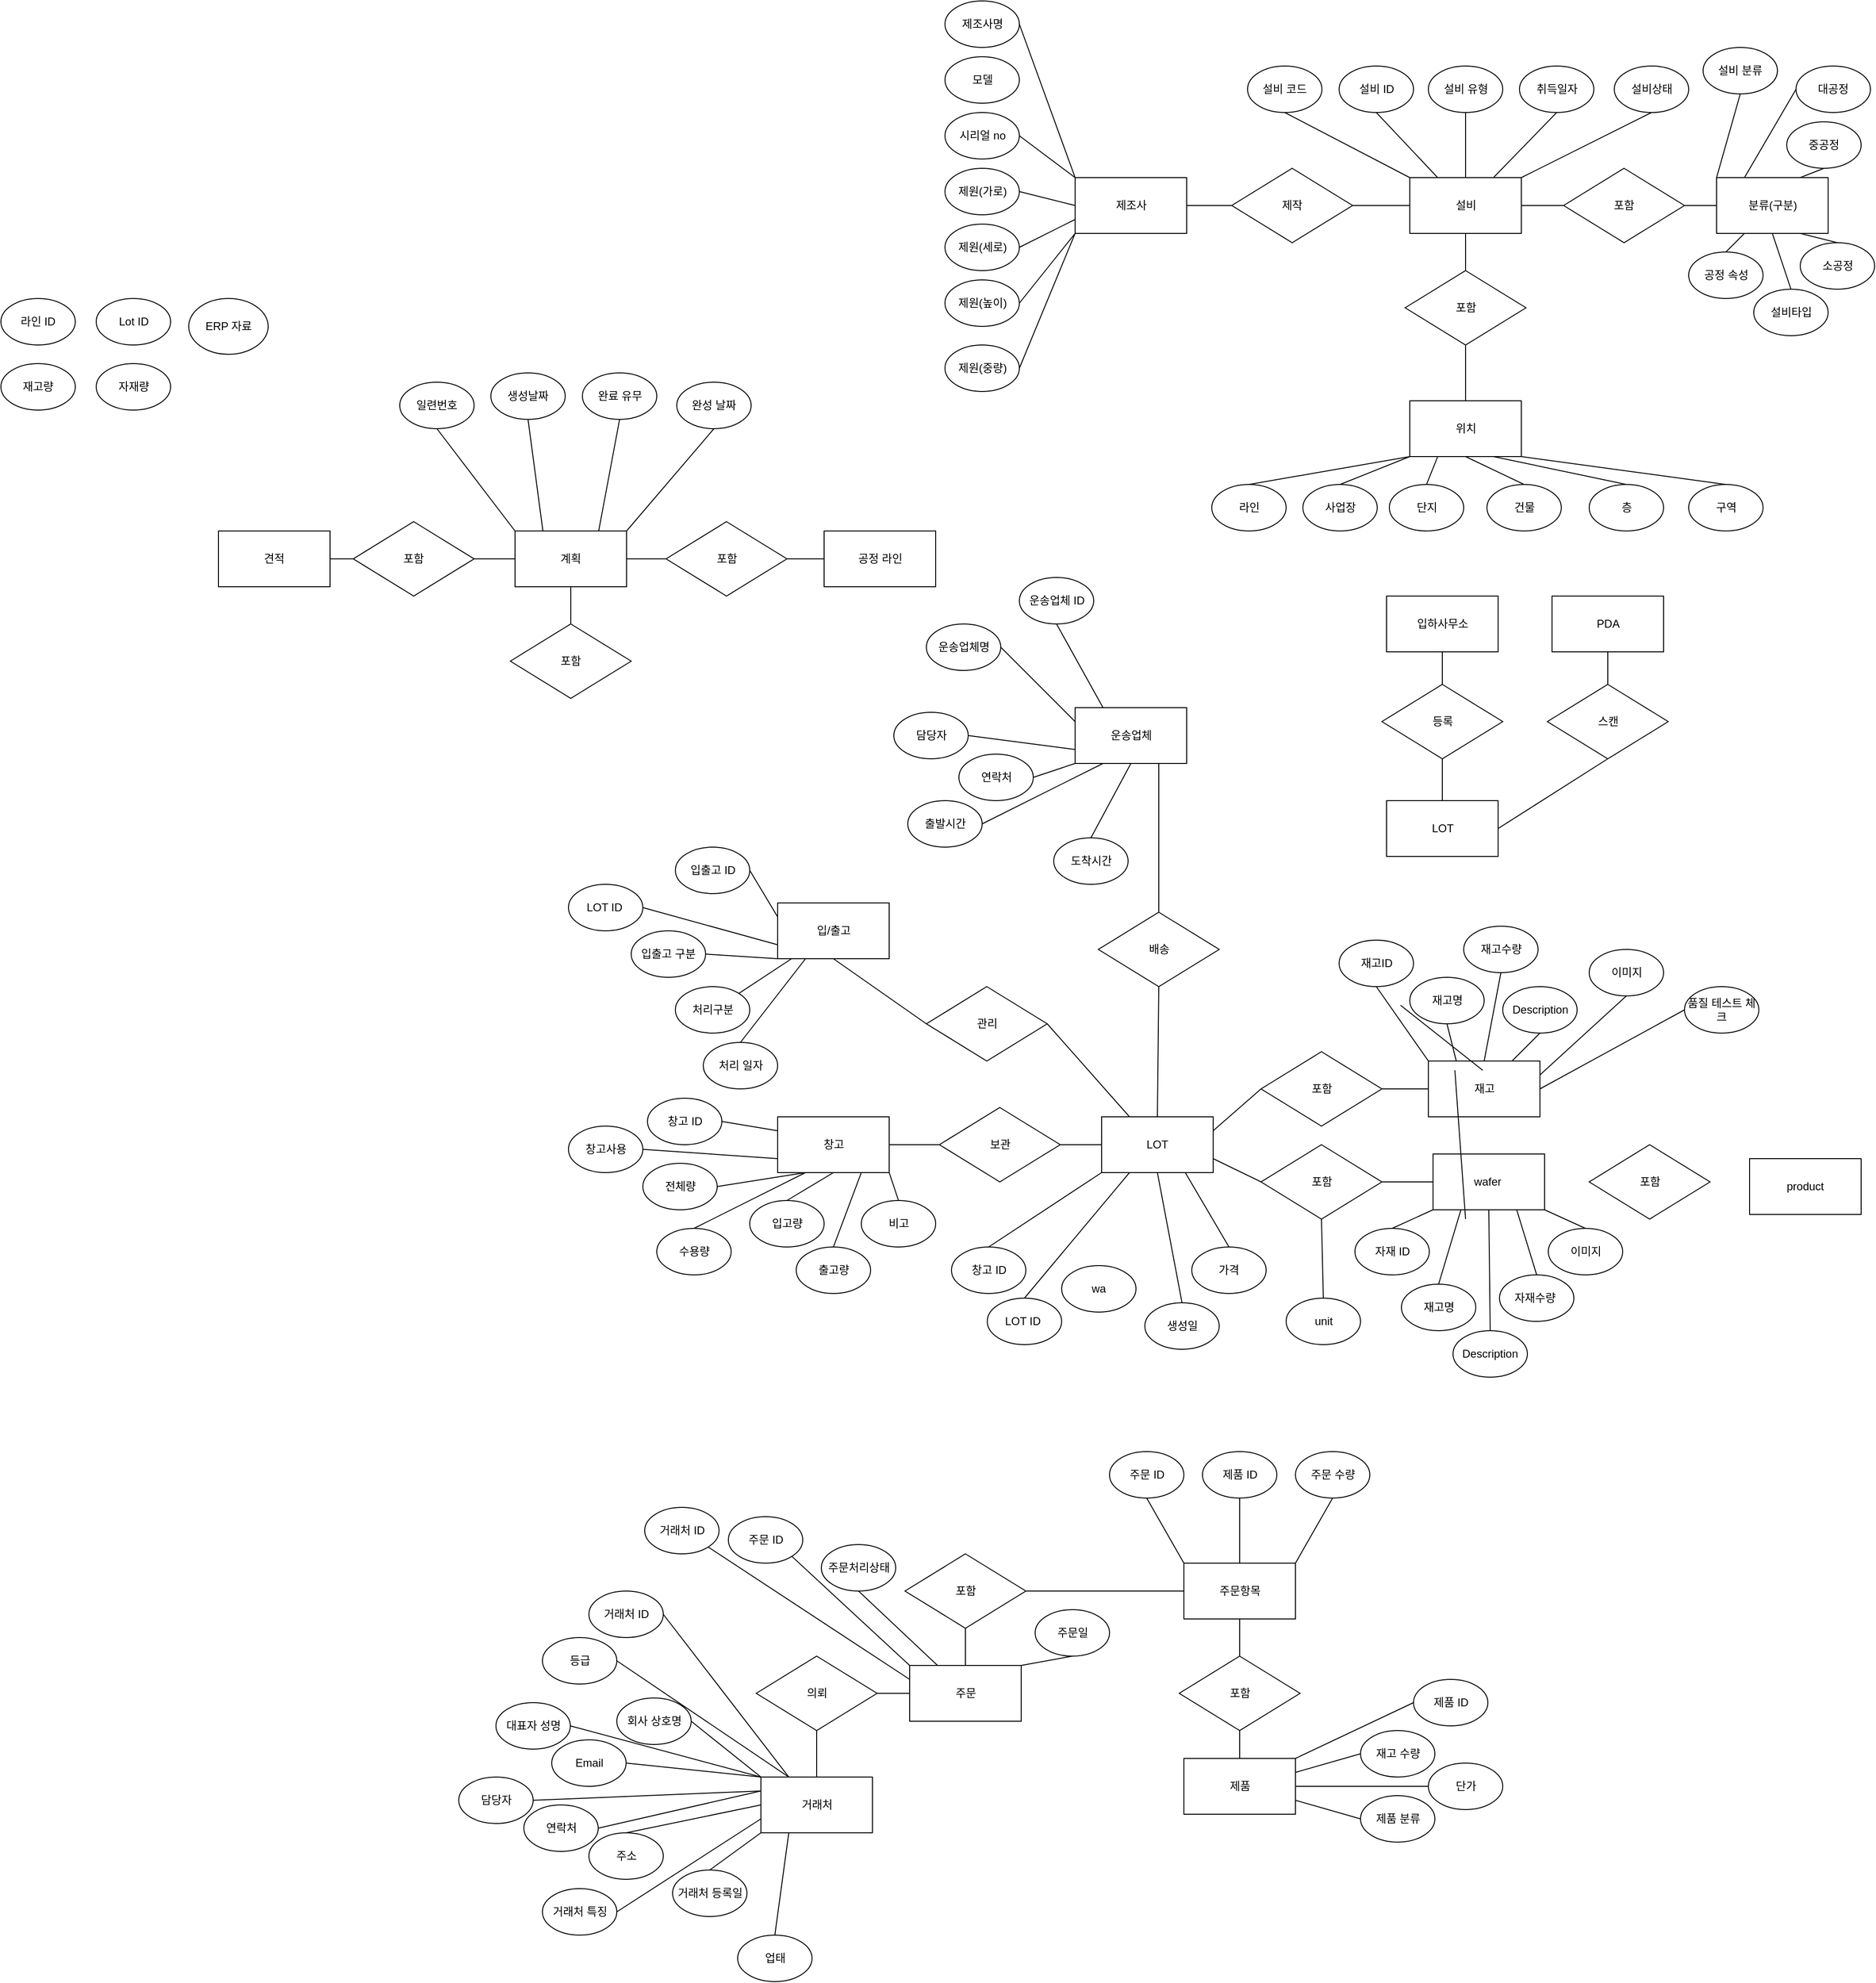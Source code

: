 <mxfile version="13.6.10" type="device"><diagram id="94tEhqZGzc2zDPqZYGt4" name="Page-1"><mxGraphModel dx="1278" dy="531" grid="1" gridSize="10" guides="1" tooltips="1" connect="1" arrows="1" fold="1" page="1" pageScale="1" pageWidth="2339" pageHeight="3300" math="0" shadow="0"><root><mxCell id="0"/><mxCell id="1" parent="0"/><mxCell id="nWTatacXjdbyENRqK4Q3-1" value="계획" style="rounded=0;whiteSpace=wrap;html=1;" vertex="1" parent="1"><mxGeometry x="842" y="700" width="120" height="60" as="geometry"/></mxCell><mxCell id="nWTatacXjdbyENRqK4Q3-2" value="주문" style="rounded=0;whiteSpace=wrap;html=1;" vertex="1" parent="1"><mxGeometry x="1266.5" y="1920" width="120" height="60" as="geometry"/></mxCell><mxCell id="nWTatacXjdbyENRqK4Q3-3" value="창고" style="rounded=0;whiteSpace=wrap;html=1;" vertex="1" parent="1"><mxGeometry x="1124.5" y="1330" width="120" height="60" as="geometry"/></mxCell><mxCell id="nWTatacXjdbyENRqK4Q3-4" value="거래처" style="rounded=0;whiteSpace=wrap;html=1;" vertex="1" parent="1"><mxGeometry x="1106.5" y="2040" width="120" height="60" as="geometry"/></mxCell><mxCell id="nWTatacXjdbyENRqK4Q3-5" value="의뢰" style="rhombus;whiteSpace=wrap;html=1;" vertex="1" parent="1"><mxGeometry x="1101.5" y="1910" width="130" height="80" as="geometry"/></mxCell><mxCell id="nWTatacXjdbyENRqK4Q3-6" value="" style="endArrow=none;html=1;entryX=0;entryY=0.5;entryDx=0;entryDy=0;exitX=1;exitY=0.5;exitDx=0;exitDy=0;" edge="1" parent="1" source="nWTatacXjdbyENRqK4Q3-5" target="nWTatacXjdbyENRqK4Q3-2"><mxGeometry width="50" height="50" relative="1" as="geometry"><mxPoint x="1686.5" y="2138" as="sourcePoint"/><mxPoint x="1756.5" y="2138" as="targetPoint"/></mxGeometry></mxCell><mxCell id="nWTatacXjdbyENRqK4Q3-7" value="주문항목" style="rounded=0;whiteSpace=wrap;html=1;" vertex="1" parent="1"><mxGeometry x="1561.5" y="1810" width="120" height="60" as="geometry"/></mxCell><mxCell id="nWTatacXjdbyENRqK4Q3-8" value="포함" style="rhombus;whiteSpace=wrap;html=1;" vertex="1" parent="1"><mxGeometry x="1261.5" y="1800" width="130" height="80" as="geometry"/></mxCell><mxCell id="nWTatacXjdbyENRqK4Q3-9" value="" style="endArrow=none;html=1;entryX=0;entryY=0.5;entryDx=0;entryDy=0;exitX=1;exitY=0.5;exitDx=0;exitDy=0;" edge="1" parent="1" source="nWTatacXjdbyENRqK4Q3-8" target="nWTatacXjdbyENRqK4Q3-7"><mxGeometry width="50" height="50" relative="1" as="geometry"><mxPoint x="1041.5" y="1960.0" as="sourcePoint"/><mxPoint x="1131.5" y="1970.0" as="targetPoint"/></mxGeometry></mxCell><mxCell id="nWTatacXjdbyENRqK4Q3-10" value="" style="endArrow=none;html=1;entryX=0.5;entryY=1;entryDx=0;entryDy=0;exitX=0.5;exitY=0;exitDx=0;exitDy=0;" edge="1" parent="1" source="nWTatacXjdbyENRqK4Q3-2" target="nWTatacXjdbyENRqK4Q3-8"><mxGeometry width="50" height="50" relative="1" as="geometry"><mxPoint x="1254" y="1670.0" as="sourcePoint"/><mxPoint x="1344" y="1680.0" as="targetPoint"/></mxGeometry></mxCell><mxCell id="nWTatacXjdbyENRqK4Q3-11" value="포함" style="rhombus;whiteSpace=wrap;html=1;" vertex="1" parent="1"><mxGeometry x="1556.5" y="1910" width="130" height="80" as="geometry"/></mxCell><mxCell id="nWTatacXjdbyENRqK4Q3-12" value="제품" style="rounded=0;whiteSpace=wrap;html=1;" vertex="1" parent="1"><mxGeometry x="1561.5" y="2020" width="120" height="60" as="geometry"/></mxCell><mxCell id="nWTatacXjdbyENRqK4Q3-13" value="" style="endArrow=none;html=1;entryX=0.5;entryY=1;entryDx=0;entryDy=0;exitX=0.5;exitY=0;exitDx=0;exitDy=0;" edge="1" parent="1" source="nWTatacXjdbyENRqK4Q3-11" target="nWTatacXjdbyENRqK4Q3-7"><mxGeometry width="50" height="50" relative="1" as="geometry"><mxPoint x="1531.5" y="2030" as="sourcePoint"/><mxPoint x="1581.5" y="1980" as="targetPoint"/></mxGeometry></mxCell><mxCell id="nWTatacXjdbyENRqK4Q3-14" value="" style="endArrow=none;html=1;entryX=0.5;entryY=0;entryDx=0;entryDy=0;exitX=0.5;exitY=1;exitDx=0;exitDy=0;" edge="1" parent="1" source="nWTatacXjdbyENRqK4Q3-11" target="nWTatacXjdbyENRqK4Q3-12"><mxGeometry width="50" height="50" relative="1" as="geometry"><mxPoint x="1636.5" y="2000" as="sourcePoint"/><mxPoint x="1691.5" y="1850" as="targetPoint"/></mxGeometry></mxCell><mxCell id="nWTatacXjdbyENRqK4Q3-15" value="운송업체" style="rounded=0;whiteSpace=wrap;html=1;" vertex="1" parent="1"><mxGeometry x="1444.5" y="890" width="120" height="60" as="geometry"/></mxCell><mxCell id="nWTatacXjdbyENRqK4Q3-16" value="배송" style="rhombus;whiteSpace=wrap;html=1;" vertex="1" parent="1"><mxGeometry x="1469.5" y="1110" width="130" height="80" as="geometry"/></mxCell><mxCell id="nWTatacXjdbyENRqK4Q3-17" value="" style="endArrow=none;html=1;entryX=0.5;entryY=0;entryDx=0;entryDy=0;exitX=0.75;exitY=1;exitDx=0;exitDy=0;" edge="1" parent="1" source="nWTatacXjdbyENRqK4Q3-15" target="nWTatacXjdbyENRqK4Q3-16"><mxGeometry width="50" height="50" relative="1" as="geometry"><mxPoint x="1724.5" y="316" as="sourcePoint"/><mxPoint x="1764.5" y="860" as="targetPoint"/></mxGeometry></mxCell><mxCell id="nWTatacXjdbyENRqK4Q3-18" value="" style="endArrow=none;html=1;entryX=0.5;entryY=1;entryDx=0;entryDy=0;exitX=0.5;exitY=0;exitDx=0;exitDy=0;" edge="1" parent="1" source="nWTatacXjdbyENRqK4Q3-21" target="nWTatacXjdbyENRqK4Q3-16"><mxGeometry width="50" height="50" relative="1" as="geometry"><mxPoint x="1614.5" y="980" as="sourcePoint"/><mxPoint x="1437" y="366" as="targetPoint"/></mxGeometry></mxCell><mxCell id="nWTatacXjdbyENRqK4Q3-19" value="관리" style="rhombus;whiteSpace=wrap;html=1;" vertex="1" parent="1"><mxGeometry x="1284.5" y="1190" width="130" height="80" as="geometry"/></mxCell><mxCell id="nWTatacXjdbyENRqK4Q3-20" value="" style="endArrow=none;html=1;entryX=1;entryY=0.5;entryDx=0;entryDy=0;exitX=0.25;exitY=0;exitDx=0;exitDy=0;" edge="1" parent="1" source="nWTatacXjdbyENRqK4Q3-21" target="nWTatacXjdbyENRqK4Q3-19"><mxGeometry width="50" height="50" relative="1" as="geometry"><mxPoint x="1357" y="1216" as="sourcePoint"/><mxPoint x="1364.5" y="1296" as="targetPoint"/></mxGeometry></mxCell><mxCell id="nWTatacXjdbyENRqK4Q3-21" value="LOT" style="rounded=0;whiteSpace=wrap;html=1;" vertex="1" parent="1"><mxGeometry x="1473" y="1330" width="120" height="60" as="geometry"/></mxCell><mxCell id="nWTatacXjdbyENRqK4Q3-22" value="보관" style="rhombus;whiteSpace=wrap;html=1;" vertex="1" parent="1"><mxGeometry x="1298.5" y="1320" width="130" height="80" as="geometry"/></mxCell><mxCell id="nWTatacXjdbyENRqK4Q3-23" value="" style="endArrow=none;html=1;entryX=0;entryY=0.5;entryDx=0;entryDy=0;exitX=1;exitY=0.5;exitDx=0;exitDy=0;" edge="1" parent="1" source="nWTatacXjdbyENRqK4Q3-22" target="nWTatacXjdbyENRqK4Q3-21"><mxGeometry width="50" height="50" relative="1" as="geometry"><mxPoint x="1429" y="1365" as="sourcePoint"/><mxPoint x="1282" y="1235" as="targetPoint"/></mxGeometry></mxCell><mxCell id="nWTatacXjdbyENRqK4Q3-24" value="" style="endArrow=none;html=1;entryX=0.5;entryY=1;entryDx=0;entryDy=0;exitX=0.5;exitY=0;exitDx=0;exitDy=0;" edge="1" parent="1" source="nWTatacXjdbyENRqK4Q3-4" target="nWTatacXjdbyENRqK4Q3-5"><mxGeometry width="50" height="50" relative="1" as="geometry"><mxPoint x="1241.5" y="2200" as="sourcePoint"/><mxPoint x="1556.5" y="2200" as="targetPoint"/></mxGeometry></mxCell><mxCell id="nWTatacXjdbyENRqK4Q3-29" value="회사 상호명" style="ellipse;whiteSpace=wrap;html=1;" vertex="1" parent="1"><mxGeometry x="951.5" y="1955" width="80" height="50" as="geometry"/></mxCell><mxCell id="nWTatacXjdbyENRqK4Q3-30" value="대표자 성명" style="ellipse;whiteSpace=wrap;html=1;" vertex="1" parent="1"><mxGeometry x="821.5" y="1960" width="80" height="50" as="geometry"/></mxCell><mxCell id="nWTatacXjdbyENRqK4Q3-31" value="거래처 ID" style="ellipse;whiteSpace=wrap;html=1;" vertex="1" parent="1"><mxGeometry x="921.5" y="1840" width="80" height="50" as="geometry"/></mxCell><mxCell id="nWTatacXjdbyENRqK4Q3-32" value="담당자" style="ellipse;whiteSpace=wrap;html=1;" vertex="1" parent="1"><mxGeometry x="781.5" y="2040" width="80" height="50" as="geometry"/></mxCell><mxCell id="nWTatacXjdbyENRqK4Q3-33" value="연락처" style="ellipse;whiteSpace=wrap;html=1;" vertex="1" parent="1"><mxGeometry x="851.5" y="2070" width="80" height="50" as="geometry"/></mxCell><mxCell id="nWTatacXjdbyENRqK4Q3-34" value="거래처 특징" style="ellipse;whiteSpace=wrap;html=1;" vertex="1" parent="1"><mxGeometry x="871.5" y="2160" width="80" height="50" as="geometry"/></mxCell><mxCell id="nWTatacXjdbyENRqK4Q3-35" value="Email" style="ellipse;whiteSpace=wrap;html=1;" vertex="1" parent="1"><mxGeometry x="881.5" y="2000" width="80" height="50" as="geometry"/></mxCell><mxCell id="nWTatacXjdbyENRqK4Q3-36" value="등급" style="ellipse;whiteSpace=wrap;html=1;" vertex="1" parent="1"><mxGeometry x="871.5" y="1890" width="80" height="50" as="geometry"/></mxCell><mxCell id="nWTatacXjdbyENRqK4Q3-37" value="주소" style="ellipse;whiteSpace=wrap;html=1;" vertex="1" parent="1"><mxGeometry x="921.5" y="2100" width="80" height="50" as="geometry"/></mxCell><mxCell id="nWTatacXjdbyENRqK4Q3-38" value="운송업체명" style="ellipse;whiteSpace=wrap;html=1;" vertex="1" parent="1"><mxGeometry x="1284.5" y="800" width="80" height="50" as="geometry"/></mxCell><mxCell id="nWTatacXjdbyENRqK4Q3-39" value="운송업체 ID" style="ellipse;whiteSpace=wrap;html=1;" vertex="1" parent="1"><mxGeometry x="1384.5" y="750" width="80" height="50" as="geometry"/></mxCell><mxCell id="nWTatacXjdbyENRqK4Q3-40" value="담당자" style="ellipse;whiteSpace=wrap;html=1;" vertex="1" parent="1"><mxGeometry x="1249.5" y="895" width="80" height="50" as="geometry"/></mxCell><mxCell id="nWTatacXjdbyENRqK4Q3-41" value="연락처" style="ellipse;whiteSpace=wrap;html=1;" vertex="1" parent="1"><mxGeometry x="1319.5" y="940" width="80" height="50" as="geometry"/></mxCell><mxCell id="nWTatacXjdbyENRqK4Q3-42" value="주문 ID" style="ellipse;whiteSpace=wrap;html=1;" vertex="1" parent="1"><mxGeometry x="1481.5" y="1690" width="80" height="50" as="geometry"/></mxCell><mxCell id="nWTatacXjdbyENRqK4Q3-43" value="제품 ID" style="ellipse;whiteSpace=wrap;html=1;" vertex="1" parent="1"><mxGeometry x="1581.5" y="1690" width="80" height="50" as="geometry"/></mxCell><mxCell id="nWTatacXjdbyENRqK4Q3-44" value="주문 수량" style="ellipse;whiteSpace=wrap;html=1;" vertex="1" parent="1"><mxGeometry x="1681.5" y="1690" width="80" height="50" as="geometry"/></mxCell><mxCell id="nWTatacXjdbyENRqK4Q3-45" value="제품 ID" style="ellipse;whiteSpace=wrap;html=1;" vertex="1" parent="1"><mxGeometry x="1808.5" y="1935" width="80" height="50" as="geometry"/></mxCell><mxCell id="nWTatacXjdbyENRqK4Q3-46" value="주문일" style="ellipse;whiteSpace=wrap;html=1;" vertex="1" parent="1"><mxGeometry x="1401.5" y="1860" width="80" height="50" as="geometry"/></mxCell><mxCell id="nWTatacXjdbyENRqK4Q3-47" value="주문 ID" style="ellipse;whiteSpace=wrap;html=1;" vertex="1" parent="1"><mxGeometry x="1071.5" y="1760" width="80" height="50" as="geometry"/></mxCell><mxCell id="nWTatacXjdbyENRqK4Q3-48" value="재고 수량" style="ellipse;whiteSpace=wrap;html=1;" vertex="1" parent="1"><mxGeometry x="1751.5" y="1990" width="80" height="50" as="geometry"/></mxCell><mxCell id="nWTatacXjdbyENRqK4Q3-49" value="단가" style="ellipse;whiteSpace=wrap;html=1;" vertex="1" parent="1"><mxGeometry x="1824.5" y="2025" width="80" height="50" as="geometry"/></mxCell><mxCell id="nWTatacXjdbyENRqK4Q3-50" value="제품 분류" style="ellipse;whiteSpace=wrap;html=1;" vertex="1" parent="1"><mxGeometry x="1751.5" y="2060" width="80" height="50" as="geometry"/></mxCell><mxCell id="nWTatacXjdbyENRqK4Q3-51" value="입출고 ID" style="ellipse;whiteSpace=wrap;html=1;" vertex="1" parent="1"><mxGeometry x="1014.5" y="1040" width="80" height="50" as="geometry"/></mxCell><mxCell id="nWTatacXjdbyENRqK4Q3-54" value="재고명" style="ellipse;whiteSpace=wrap;html=1;" vertex="1" parent="1"><mxGeometry x="1804.5" y="1180" width="80" height="50" as="geometry"/></mxCell><mxCell id="nWTatacXjdbyENRqK4Q3-56" value="거래처 등록일" style="ellipse;whiteSpace=wrap;html=1;" vertex="1" parent="1"><mxGeometry x="1011.5" y="2140" width="80" height="50" as="geometry"/></mxCell><mxCell id="nWTatacXjdbyENRqK4Q3-59" value="입/출고" style="rounded=0;whiteSpace=wrap;html=1;" vertex="1" parent="1"><mxGeometry x="1124.5" y="1100" width="120" height="60" as="geometry"/></mxCell><mxCell id="nWTatacXjdbyENRqK4Q3-60" value="" style="endArrow=none;html=1;entryX=0.5;entryY=1;entryDx=0;entryDy=0;exitX=0;exitY=0.5;exitDx=0;exitDy=0;" edge="1" parent="1" source="nWTatacXjdbyENRqK4Q3-19" target="nWTatacXjdbyENRqK4Q3-59"><mxGeometry width="50" height="50" relative="1" as="geometry"><mxPoint x="1144.5" y="950" as="sourcePoint"/><mxPoint x="1094.5" y="950" as="targetPoint"/></mxGeometry></mxCell><mxCell id="nWTatacXjdbyENRqK4Q3-61" value="창고 ID" style="ellipse;whiteSpace=wrap;html=1;" vertex="1" parent="1"><mxGeometry x="984.5" y="1310" width="80" height="50" as="geometry"/></mxCell><mxCell id="nWTatacXjdbyENRqK4Q3-62" value="창고사용" style="ellipse;whiteSpace=wrap;html=1;" vertex="1" parent="1"><mxGeometry x="899.5" y="1340" width="80" height="50" as="geometry"/></mxCell><mxCell id="nWTatacXjdbyENRqK4Q3-63" value="비고" style="ellipse;whiteSpace=wrap;html=1;" vertex="1" parent="1"><mxGeometry x="1214.5" y="1420" width="80" height="50" as="geometry"/></mxCell><mxCell id="nWTatacXjdbyENRqK4Q3-64" value="입고량" style="ellipse;whiteSpace=wrap;html=1;" vertex="1" parent="1"><mxGeometry x="1094.5" y="1420" width="80" height="50" as="geometry"/></mxCell><mxCell id="nWTatacXjdbyENRqK4Q3-65" value="" style="endArrow=none;html=1;entryX=1;entryY=0.5;entryDx=0;entryDy=0;exitX=0;exitY=0.5;exitDx=0;exitDy=0;" edge="1" parent="1" source="nWTatacXjdbyENRqK4Q3-22" target="nWTatacXjdbyENRqK4Q3-3"><mxGeometry width="50" height="50" relative="1" as="geometry"><mxPoint x="1404.5" y="1365" as="sourcePoint"/><mxPoint x="1514.5" y="1355" as="targetPoint"/></mxGeometry></mxCell><mxCell id="nWTatacXjdbyENRqK4Q3-66" value="입출고 구분" style="ellipse;whiteSpace=wrap;html=1;" vertex="1" parent="1"><mxGeometry x="967" y="1130" width="80" height="50" as="geometry"/></mxCell><mxCell id="nWTatacXjdbyENRqK4Q3-67" value="처리 일자" style="ellipse;whiteSpace=wrap;html=1;" vertex="1" parent="1"><mxGeometry x="1044.5" y="1250" width="80" height="50" as="geometry"/></mxCell><mxCell id="nWTatacXjdbyENRqK4Q3-68" value="처리구분" style="ellipse;whiteSpace=wrap;html=1;" vertex="1" parent="1"><mxGeometry x="1014.5" y="1190" width="80" height="50" as="geometry"/></mxCell><mxCell id="nWTatacXjdbyENRqK4Q3-71" value="포함" style="rhombus;whiteSpace=wrap;html=1;" vertex="1" parent="1"><mxGeometry x="1644.5" y="1360" width="130" height="80" as="geometry"/></mxCell><mxCell id="nWTatacXjdbyENRqK4Q3-72" value="LOT ID&amp;nbsp;" style="ellipse;whiteSpace=wrap;html=1;" vertex="1" parent="1"><mxGeometry x="1350" y="1525" width="80" height="50" as="geometry"/></mxCell><mxCell id="nWTatacXjdbyENRqK4Q3-73" value="" style="endArrow=none;html=1;entryX=1;entryY=0.75;entryDx=0;entryDy=0;exitX=0;exitY=0.5;exitDx=0;exitDy=0;" edge="1" parent="1" source="nWTatacXjdbyENRqK4Q3-71" target="nWTatacXjdbyENRqK4Q3-21"><mxGeometry width="50" height="50" relative="1" as="geometry"><mxPoint x="1543" y="1340" as="sourcePoint"/><mxPoint x="1373" y="980" as="targetPoint"/></mxGeometry></mxCell><mxCell id="nWTatacXjdbyENRqK4Q3-74" value="" style="endArrow=none;html=1;entryX=0;entryY=0.5;entryDx=0;entryDy=0;exitX=1;exitY=0.5;exitDx=0;exitDy=0;" edge="1" parent="1" source="nWTatacXjdbyENRqK4Q3-71" target="nWTatacXjdbyENRqK4Q3-78"><mxGeometry width="50" height="50" relative="1" as="geometry"><mxPoint x="1654.5" y="1370" as="sourcePoint"/><mxPoint x="1824.5" y="1400" as="targetPoint"/></mxGeometry></mxCell><mxCell id="nWTatacXjdbyENRqK4Q3-76" value="" style="endArrow=none;html=1;entryX=1;entryY=0.25;entryDx=0;entryDy=0;exitX=0;exitY=0.5;exitDx=0;exitDy=0;" edge="1" parent="1" source="nWTatacXjdbyENRqK4Q3-87" target="nWTatacXjdbyENRqK4Q3-21"><mxGeometry width="50" height="50" relative="1" as="geometry"><mxPoint x="1644.5" y="1310" as="sourcePoint"/><mxPoint x="1603.0" y="1385" as="targetPoint"/></mxGeometry></mxCell><mxCell id="nWTatacXjdbyENRqK4Q3-78" value="wafer&amp;nbsp;" style="rounded=0;whiteSpace=wrap;html=1;" vertex="1" parent="1"><mxGeometry x="1829.5" y="1370" width="120" height="60" as="geometry"/></mxCell><mxCell id="nWTatacXjdbyENRqK4Q3-82" value="Description" style="ellipse;whiteSpace=wrap;html=1;" vertex="1" parent="1"><mxGeometry x="1904.5" y="1190" width="80" height="50" as="geometry"/></mxCell><mxCell id="nWTatacXjdbyENRqK4Q3-86" value="재고" style="rounded=0;whiteSpace=wrap;html=1;" vertex="1" parent="1"><mxGeometry x="1824.5" y="1270" width="120" height="60" as="geometry"/></mxCell><mxCell id="nWTatacXjdbyENRqK4Q3-87" value="포함" style="rhombus;whiteSpace=wrap;html=1;" vertex="1" parent="1"><mxGeometry x="1644.5" y="1260" width="130" height="80" as="geometry"/></mxCell><mxCell id="nWTatacXjdbyENRqK4Q3-88" value="" style="endArrow=none;html=1;entryX=0;entryY=0.5;entryDx=0;entryDy=0;exitX=1;exitY=0.5;exitDx=0;exitDy=0;" edge="1" parent="1" source="nWTatacXjdbyENRqK4Q3-87" target="nWTatacXjdbyENRqK4Q3-86"><mxGeometry width="50" height="50" relative="1" as="geometry"><mxPoint x="1654.5" y="1270" as="sourcePoint"/><mxPoint x="1603" y="1270" as="targetPoint"/></mxGeometry></mxCell><mxCell id="nWTatacXjdbyENRqK4Q3-91" value="재고명" style="ellipse;whiteSpace=wrap;html=1;" vertex="1" parent="1"><mxGeometry x="1795.5" y="1510" width="80" height="50" as="geometry"/></mxCell><mxCell id="nWTatacXjdbyENRqK4Q3-92" value="Description" style="ellipse;whiteSpace=wrap;html=1;" vertex="1" parent="1"><mxGeometry x="1851" y="1560" width="80" height="50" as="geometry"/></mxCell><mxCell id="nWTatacXjdbyENRqK4Q3-93" value="자재 ID" style="ellipse;whiteSpace=wrap;html=1;" vertex="1" parent="1"><mxGeometry x="1745.5" y="1450" width="80" height="50" as="geometry"/></mxCell><mxCell id="nWTatacXjdbyENRqK4Q3-94" value="재고ID" style="ellipse;whiteSpace=wrap;html=1;" vertex="1" parent="1"><mxGeometry x="1728.5" y="1140" width="80" height="50" as="geometry"/></mxCell><mxCell id="nWTatacXjdbyENRqK4Q3-97" value="창고 ID" style="ellipse;whiteSpace=wrap;html=1;" vertex="1" parent="1"><mxGeometry x="1311.5" y="1470" width="80" height="50" as="geometry"/></mxCell><mxCell id="nWTatacXjdbyENRqK4Q3-98" value="" style="endArrow=none;html=1;entryX=0.25;entryY=0;entryDx=0;entryDy=0;exitX=0.5;exitY=1;exitDx=0;exitDy=0;" edge="1" parent="1" source="nWTatacXjdbyENRqK4Q3-39" target="nWTatacXjdbyENRqK4Q3-15"><mxGeometry width="50" height="50" relative="1" as="geometry"><mxPoint x="1382" y="840" as="sourcePoint"/><mxPoint x="1427" y="840" as="targetPoint"/></mxGeometry></mxCell><mxCell id="nWTatacXjdbyENRqK4Q3-99" value="" style="endArrow=none;html=1;entryX=1;entryY=0.5;entryDx=0;entryDy=0;exitX=0;exitY=0.25;exitDx=0;exitDy=0;" edge="1" parent="1" source="nWTatacXjdbyENRqK4Q3-15" target="nWTatacXjdbyENRqK4Q3-38"><mxGeometry width="50" height="50" relative="1" as="geometry"><mxPoint x="1584.5" y="940" as="sourcePoint"/><mxPoint x="1629.5" y="940" as="targetPoint"/></mxGeometry></mxCell><mxCell id="nWTatacXjdbyENRqK4Q3-100" value="" style="endArrow=none;html=1;entryX=1;entryY=0.5;entryDx=0;entryDy=0;exitX=0;exitY=0.75;exitDx=0;exitDy=0;" edge="1" parent="1" source="nWTatacXjdbyENRqK4Q3-15" target="nWTatacXjdbyENRqK4Q3-40"><mxGeometry width="50" height="50" relative="1" as="geometry"><mxPoint x="1594.5" y="950" as="sourcePoint"/><mxPoint x="1639.5" y="950" as="targetPoint"/></mxGeometry></mxCell><mxCell id="nWTatacXjdbyENRqK4Q3-101" value="" style="endArrow=none;html=1;entryX=1;entryY=0.5;entryDx=0;entryDy=0;exitX=0;exitY=1;exitDx=0;exitDy=0;" edge="1" parent="1" source="nWTatacXjdbyENRqK4Q3-15" target="nWTatacXjdbyENRqK4Q3-41"><mxGeometry width="50" height="50" relative="1" as="geometry"><mxPoint x="1604.5" y="960" as="sourcePoint"/><mxPoint x="1649.5" y="960" as="targetPoint"/></mxGeometry></mxCell><mxCell id="nWTatacXjdbyENRqK4Q3-105" value="" style="endArrow=none;html=1;entryX=0.5;entryY=1;entryDx=0;entryDy=0;exitX=0.25;exitY=0;exitDx=0;exitDy=0;" edge="1" parent="1" target="nWTatacXjdbyENRqK4Q3-55"><mxGeometry width="50" height="50" relative="1" as="geometry"><mxPoint x="1853" y="1280" as="sourcePoint"/><mxPoint x="1864.5" y="1440" as="targetPoint"/></mxGeometry></mxCell><mxCell id="nWTatacXjdbyENRqK4Q3-106" value="" style="endArrow=none;html=1;entryX=0.5;entryY=1;entryDx=0;entryDy=0;exitX=0.5;exitY=0;exitDx=0;exitDy=0;" edge="1" parent="1" target="nWTatacXjdbyENRqK4Q3-52"><mxGeometry width="50" height="50" relative="1" as="geometry"><mxPoint x="1883" y="1280" as="sourcePoint"/><mxPoint x="1794.5" y="1210" as="targetPoint"/></mxGeometry></mxCell><mxCell id="nWTatacXjdbyENRqK4Q3-107" value="" style="endArrow=none;html=1;entryX=0;entryY=1;entryDx=0;entryDy=0;exitX=0.5;exitY=0;exitDx=0;exitDy=0;" edge="1" parent="1" source="nWTatacXjdbyENRqK4Q3-97" target="nWTatacXjdbyENRqK4Q3-21"><mxGeometry width="50" height="50" relative="1" as="geometry"><mxPoint x="1348.5" y="1470" as="sourcePoint"/><mxPoint x="1483" y="1400" as="targetPoint"/></mxGeometry></mxCell><mxCell id="nWTatacXjdbyENRqK4Q3-108" value="" style="endArrow=none;html=1;entryX=0.25;entryY=1;entryDx=0;entryDy=0;exitX=0.5;exitY=0;exitDx=0;exitDy=0;" edge="1" parent="1" source="nWTatacXjdbyENRqK4Q3-72" target="nWTatacXjdbyENRqK4Q3-21"><mxGeometry width="50" height="50" relative="1" as="geometry"><mxPoint x="1435.5" y="1470" as="sourcePoint"/><mxPoint x="1513" y="1400" as="targetPoint"/></mxGeometry></mxCell><mxCell id="nWTatacXjdbyENRqK4Q3-112" value="" style="endArrow=none;html=1;entryX=0.5;entryY=0;entryDx=0;entryDy=0;exitX=0;exitY=1;exitDx=0;exitDy=0;" edge="1" parent="1" source="nWTatacXjdbyENRqK4Q3-78" target="nWTatacXjdbyENRqK4Q3-93"><mxGeometry width="50" height="50" relative="1" as="geometry"><mxPoint x="1638" y="1510" as="sourcePoint"/><mxPoint x="1569.5" y="1440" as="targetPoint"/></mxGeometry></mxCell><mxCell id="nWTatacXjdbyENRqK4Q3-113" value="" style="endArrow=none;html=1;entryX=0.5;entryY=0;entryDx=0;entryDy=0;exitX=0.25;exitY=1;exitDx=0;exitDy=0;" edge="1" parent="1" source="nWTatacXjdbyENRqK4Q3-78" target="nWTatacXjdbyENRqK4Q3-91"><mxGeometry width="50" height="50" relative="1" as="geometry"><mxPoint x="1839.5" y="1440" as="sourcePoint"/><mxPoint x="1799.5" y="1500" as="targetPoint"/></mxGeometry></mxCell><mxCell id="nWTatacXjdbyENRqK4Q3-115" value="" style="endArrow=none;html=1;entryX=0.5;entryY=0;entryDx=0;entryDy=0;exitX=0.5;exitY=1;exitDx=0;exitDy=0;" edge="1" parent="1" source="nWTatacXjdbyENRqK4Q3-78" target="nWTatacXjdbyENRqK4Q3-92"><mxGeometry width="50" height="50" relative="1" as="geometry"><mxPoint x="1879.5" y="1450" as="sourcePoint"/><mxPoint x="1859.5" y="1570" as="targetPoint"/></mxGeometry></mxCell><mxCell id="nWTatacXjdbyENRqK4Q3-116" value="" style="endArrow=none;html=1;entryX=0;entryY=0;entryDx=0;entryDy=0;exitX=0.5;exitY=1;exitDx=0;exitDy=0;" edge="1" parent="1" source="nWTatacXjdbyENRqK4Q3-94" target="nWTatacXjdbyENRqK4Q3-86"><mxGeometry width="50" height="50" relative="1" as="geometry"><mxPoint x="1834.5" y="1430" as="sourcePoint"/><mxPoint x="1814.5" y="1490" as="targetPoint"/></mxGeometry></mxCell><mxCell id="nWTatacXjdbyENRqK4Q3-117" value="" style="endArrow=none;html=1;entryX=0.25;entryY=0;entryDx=0;entryDy=0;exitX=0.5;exitY=1;exitDx=0;exitDy=0;" edge="1" parent="1" source="nWTatacXjdbyENRqK4Q3-54" target="nWTatacXjdbyENRqK4Q3-86"><mxGeometry width="50" height="50" relative="1" as="geometry"><mxPoint x="1844.5" y="1440" as="sourcePoint"/><mxPoint x="1824.5" y="1500" as="targetPoint"/></mxGeometry></mxCell><mxCell id="nWTatacXjdbyENRqK4Q3-119" value="" style="endArrow=none;html=1;entryX=0.75;entryY=0;entryDx=0;entryDy=0;exitX=0.5;exitY=1;exitDx=0;exitDy=0;" edge="1" parent="1" source="nWTatacXjdbyENRqK4Q3-82" target="nWTatacXjdbyENRqK4Q3-86"><mxGeometry width="50" height="50" relative="1" as="geometry"><mxPoint x="1864.5" y="1240" as="sourcePoint"/><mxPoint x="1864.5" y="1280" as="targetPoint"/></mxGeometry></mxCell><mxCell id="nWTatacXjdbyENRqK4Q3-120" style="edgeStyle=orthogonalEdgeStyle;rounded=0;orthogonalLoop=1;jettySize=auto;html=1;exitX=0.5;exitY=1;exitDx=0;exitDy=0;" edge="1" parent="1" source="nWTatacXjdbyENRqK4Q3-38" target="nWTatacXjdbyENRqK4Q3-38"><mxGeometry relative="1" as="geometry"/></mxCell><mxCell id="nWTatacXjdbyENRqK4Q3-121" value="" style="endArrow=none;html=1;entryX=0;entryY=0.25;entryDx=0;entryDy=0;exitX=1;exitY=0.5;exitDx=0;exitDy=0;" edge="1" parent="1" source="nWTatacXjdbyENRqK4Q3-51" target="nWTatacXjdbyENRqK4Q3-59"><mxGeometry width="50" height="50" relative="1" as="geometry"><mxPoint x="1016.14" y="1064" as="sourcePoint"/><mxPoint x="1134.5" y="1110" as="targetPoint"/></mxGeometry></mxCell><mxCell id="nWTatacXjdbyENRqK4Q3-123" value="" style="endArrow=none;html=1;entryX=0;entryY=1;entryDx=0;entryDy=0;exitX=1;exitY=0.5;exitDx=0;exitDy=0;" edge="1" parent="1" source="nWTatacXjdbyENRqK4Q3-66" target="nWTatacXjdbyENRqK4Q3-59"><mxGeometry width="50" height="50" relative="1" as="geometry"><mxPoint x="1104.5" y="1125" as="sourcePoint"/><mxPoint x="1134.5" y="1125" as="targetPoint"/></mxGeometry></mxCell><mxCell id="nWTatacXjdbyENRqK4Q3-124" value="" style="endArrow=none;html=1;entryX=0.25;entryY=1;entryDx=0;entryDy=0;exitX=0.5;exitY=0;exitDx=0;exitDy=0;" edge="1" parent="1" source="nWTatacXjdbyENRqK4Q3-67" target="nWTatacXjdbyENRqK4Q3-59"><mxGeometry width="50" height="50" relative="1" as="geometry"><mxPoint x="1104.5" y="1185" as="sourcePoint"/><mxPoint x="1134.5" y="1170" as="targetPoint"/></mxGeometry></mxCell><mxCell id="nWTatacXjdbyENRqK4Q3-125" value="" style="endArrow=none;html=1;exitX=1;exitY=0;exitDx=0;exitDy=0;" edge="1" parent="1" source="nWTatacXjdbyENRqK4Q3-68"><mxGeometry width="50" height="50" relative="1" as="geometry"><mxPoint x="1094.5" y="1265" as="sourcePoint"/><mxPoint x="1139.5" y="1160" as="targetPoint"/></mxGeometry></mxCell><mxCell id="nWTatacXjdbyENRqK4Q3-126" value="도착시간" style="ellipse;whiteSpace=wrap;html=1;" vertex="1" parent="1"><mxGeometry x="1421.5" y="1030" width="80" height="50" as="geometry"/></mxCell><mxCell id="nWTatacXjdbyENRqK4Q3-127" value="" style="endArrow=none;html=1;entryX=0.5;entryY=0;entryDx=0;entryDy=0;exitX=0.5;exitY=1;exitDx=0;exitDy=0;" edge="1" parent="1" source="nWTatacXjdbyENRqK4Q3-15" target="nWTatacXjdbyENRqK4Q3-126"><mxGeometry width="50" height="50" relative="1" as="geometry"><mxPoint x="1454.5" y="960" as="sourcePoint"/><mxPoint x="1419.5" y="975" as="targetPoint"/></mxGeometry></mxCell><mxCell id="nWTatacXjdbyENRqK4Q3-128" value="출발시간" style="ellipse;whiteSpace=wrap;html=1;" vertex="1" parent="1"><mxGeometry x="1264.5" y="990" width="80" height="50" as="geometry"/></mxCell><mxCell id="nWTatacXjdbyENRqK4Q3-129" value="" style="endArrow=none;html=1;entryX=1;entryY=0.5;entryDx=0;entryDy=0;exitX=0.25;exitY=1;exitDx=0;exitDy=0;" edge="1" parent="1" source="nWTatacXjdbyENRqK4Q3-15" target="nWTatacXjdbyENRqK4Q3-128"><mxGeometry width="50" height="50" relative="1" as="geometry"><mxPoint x="1454.5" y="987.5" as="sourcePoint"/><mxPoint x="1349.5" y="1142.5" as="targetPoint"/></mxGeometry></mxCell><mxCell id="nWTatacXjdbyENRqK4Q3-130" value="전체량" style="ellipse;whiteSpace=wrap;html=1;" vertex="1" parent="1"><mxGeometry x="979.5" y="1380" width="80" height="50" as="geometry"/></mxCell><mxCell id="nWTatacXjdbyENRqK4Q3-131" value="출고량" style="ellipse;whiteSpace=wrap;html=1;" vertex="1" parent="1"><mxGeometry x="1144.5" y="1470" width="80" height="50" as="geometry"/></mxCell><mxCell id="nWTatacXjdbyENRqK4Q3-132" value="" style="endArrow=none;html=1;entryX=1;entryY=0.5;entryDx=0;entryDy=0;exitX=0;exitY=0.25;exitDx=0;exitDy=0;" edge="1" parent="1" source="nWTatacXjdbyENRqK4Q3-3" target="nWTatacXjdbyENRqK4Q3-61"><mxGeometry width="50" height="50" relative="1" as="geometry"><mxPoint x="1134.5" y="1340" as="sourcePoint"/><mxPoint x="1044.5" y="1305" as="targetPoint"/></mxGeometry></mxCell><mxCell id="nWTatacXjdbyENRqK4Q3-133" value="" style="endArrow=none;html=1;entryX=1;entryY=0.5;entryDx=0;entryDy=0;exitX=0;exitY=0.75;exitDx=0;exitDy=0;" edge="1" parent="1" source="nWTatacXjdbyENRqK4Q3-3" target="nWTatacXjdbyENRqK4Q3-62"><mxGeometry width="50" height="50" relative="1" as="geometry"><mxPoint x="1134.5" y="1370" as="sourcePoint"/><mxPoint x="1039.5" y="1395" as="targetPoint"/></mxGeometry></mxCell><mxCell id="nWTatacXjdbyENRqK4Q3-134" value="" style="endArrow=none;html=1;entryX=1;entryY=0.5;entryDx=0;entryDy=0;exitX=0.25;exitY=1;exitDx=0;exitDy=0;" edge="1" parent="1" source="nWTatacXjdbyENRqK4Q3-3" target="nWTatacXjdbyENRqK4Q3-130"><mxGeometry width="50" height="50" relative="1" as="geometry"><mxPoint x="1134.5" y="1385" as="sourcePoint"/><mxPoint x="1095.528" y="1417.476" as="targetPoint"/></mxGeometry></mxCell><mxCell id="nWTatacXjdbyENRqK4Q3-135" value="" style="endArrow=none;html=1;entryX=0.5;entryY=0;entryDx=0;entryDy=0;exitX=0.5;exitY=1;exitDx=0;exitDy=0;" edge="1" parent="1" source="nWTatacXjdbyENRqK4Q3-3" target="nWTatacXjdbyENRqK4Q3-64"><mxGeometry width="50" height="50" relative="1" as="geometry"><mxPoint x="1164.5" y="1400" as="sourcePoint"/><mxPoint x="1114.5" y="1460" as="targetPoint"/></mxGeometry></mxCell><mxCell id="nWTatacXjdbyENRqK4Q3-136" value="" style="endArrow=none;html=1;entryX=0.5;entryY=0;entryDx=0;entryDy=0;exitX=0.75;exitY=1;exitDx=0;exitDy=0;" edge="1" parent="1" source="nWTatacXjdbyENRqK4Q3-3" target="nWTatacXjdbyENRqK4Q3-131"><mxGeometry width="50" height="50" relative="1" as="geometry"><mxPoint x="1194.5" y="1400" as="sourcePoint"/><mxPoint x="1184.5" y="1420" as="targetPoint"/></mxGeometry></mxCell><mxCell id="nWTatacXjdbyENRqK4Q3-137" value="" style="endArrow=none;html=1;entryX=0.5;entryY=0;entryDx=0;entryDy=0;exitX=1;exitY=1;exitDx=0;exitDy=0;" edge="1" parent="1" source="nWTatacXjdbyENRqK4Q3-3" target="nWTatacXjdbyENRqK4Q3-63"><mxGeometry width="50" height="50" relative="1" as="geometry"><mxPoint x="1224.5" y="1400" as="sourcePoint"/><mxPoint x="1239.5" y="1460" as="targetPoint"/></mxGeometry></mxCell><mxCell id="nWTatacXjdbyENRqK4Q3-138" value="" style="endArrow=none;html=1;exitX=0.5;exitY=1;exitDx=0;exitDy=0;" edge="1" parent="1" source="nWTatacXjdbyENRqK4Q3-46"><mxGeometry width="50" height="50" relative="1" as="geometry"><mxPoint x="1401.5" y="1850" as="sourcePoint"/><mxPoint x="1386.5" y="1920" as="targetPoint"/></mxGeometry></mxCell><mxCell id="nWTatacXjdbyENRqK4Q3-139" value="" style="endArrow=none;html=1;entryX=0;entryY=0;entryDx=0;entryDy=0;exitX=1;exitY=1;exitDx=0;exitDy=0;" edge="1" parent="1" source="nWTatacXjdbyENRqK4Q3-47" target="nWTatacXjdbyENRqK4Q3-2"><mxGeometry width="50" height="50" relative="1" as="geometry"><mxPoint x="1411.5" y="1860" as="sourcePoint"/><mxPoint x="1581.5" y="1860" as="targetPoint"/></mxGeometry></mxCell><mxCell id="nWTatacXjdbyENRqK4Q3-140" value="" style="endArrow=none;html=1;entryX=0.25;entryY=0;entryDx=0;entryDy=0;exitX=1;exitY=0.5;exitDx=0;exitDy=0;" edge="1" parent="1" source="nWTatacXjdbyENRqK4Q3-31" target="nWTatacXjdbyENRqK4Q3-4"><mxGeometry width="50" height="50" relative="1" as="geometry"><mxPoint x="1241.5" y="1960" as="sourcePoint"/><mxPoint x="1276.5" y="1960" as="targetPoint"/></mxGeometry></mxCell><mxCell id="nWTatacXjdbyENRqK4Q3-141" value="" style="endArrow=none;html=1;entryX=0.25;entryY=0;entryDx=0;entryDy=0;exitX=1;exitY=0.5;exitDx=0;exitDy=0;" edge="1" parent="1" source="nWTatacXjdbyENRqK4Q3-36" target="nWTatacXjdbyENRqK4Q3-4"><mxGeometry width="50" height="50" relative="1" as="geometry"><mxPoint x="1081.5" y="2015" as="sourcePoint"/><mxPoint x="1146.5" y="2050" as="targetPoint"/></mxGeometry></mxCell><mxCell id="nWTatacXjdbyENRqK4Q3-142" value="" style="endArrow=none;html=1;entryX=0;entryY=0;entryDx=0;entryDy=0;exitX=1;exitY=0.5;exitDx=0;exitDy=0;" edge="1" parent="1" source="nWTatacXjdbyENRqK4Q3-29" target="nWTatacXjdbyENRqK4Q3-4"><mxGeometry width="50" height="50" relative="1" as="geometry"><mxPoint x="1081.5" y="2075" as="sourcePoint"/><mxPoint x="1116.5" y="2050" as="targetPoint"/></mxGeometry></mxCell><mxCell id="nWTatacXjdbyENRqK4Q3-143" value="" style="endArrow=none;html=1;entryX=0;entryY=0;entryDx=0;entryDy=0;exitX=1;exitY=0.5;exitDx=0;exitDy=0;" edge="1" parent="1" source="nWTatacXjdbyENRqK4Q3-30" target="nWTatacXjdbyENRqK4Q3-4"><mxGeometry width="50" height="50" relative="1" as="geometry"><mxPoint x="1051.5" y="2115" as="sourcePoint"/><mxPoint x="1116.5" y="2065" as="targetPoint"/></mxGeometry></mxCell><mxCell id="nWTatacXjdbyENRqK4Q3-144" value="" style="endArrow=none;html=1;entryX=0;entryY=0;entryDx=0;entryDy=0;exitX=1;exitY=0.5;exitDx=0;exitDy=0;" edge="1" parent="1" source="nWTatacXjdbyENRqK4Q3-35" target="nWTatacXjdbyENRqK4Q3-4"><mxGeometry width="50" height="50" relative="1" as="geometry"><mxPoint x="971.5" y="2065" as="sourcePoint"/><mxPoint x="1116.5" y="2050" as="targetPoint"/></mxGeometry></mxCell><mxCell id="nWTatacXjdbyENRqK4Q3-145" value="" style="endArrow=none;html=1;entryX=0;entryY=0.25;entryDx=0;entryDy=0;exitX=1;exitY=0.5;exitDx=0;exitDy=0;" edge="1" parent="1" source="nWTatacXjdbyENRqK4Q3-32" target="nWTatacXjdbyENRqK4Q3-4"><mxGeometry width="50" height="50" relative="1" as="geometry"><mxPoint x="910.028" y="2097.476" as="sourcePoint"/><mxPoint x="1116.5" y="2065" as="targetPoint"/></mxGeometry></mxCell><mxCell id="nWTatacXjdbyENRqK4Q3-146" value="" style="endArrow=none;html=1;entryX=0;entryY=0.25;entryDx=0;entryDy=0;exitX=1;exitY=0.5;exitDx=0;exitDy=0;" edge="1" parent="1" source="nWTatacXjdbyENRqK4Q3-33" target="nWTatacXjdbyENRqK4Q3-4"><mxGeometry width="50" height="50" relative="1" as="geometry"><mxPoint x="871.5" y="2075" as="sourcePoint"/><mxPoint x="1116.5" y="2065" as="targetPoint"/></mxGeometry></mxCell><mxCell id="nWTatacXjdbyENRqK4Q3-147" value="" style="endArrow=none;html=1;exitX=0.5;exitY=0;exitDx=0;exitDy=0;entryX=0;entryY=0.5;entryDx=0;entryDy=0;" edge="1" parent="1" source="nWTatacXjdbyENRqK4Q3-37" target="nWTatacXjdbyENRqK4Q3-4"><mxGeometry width="50" height="50" relative="1" as="geometry"><mxPoint x="941.5" y="2105" as="sourcePoint"/><mxPoint x="1071.5" y="2100" as="targetPoint"/></mxGeometry></mxCell><mxCell id="nWTatacXjdbyENRqK4Q3-148" value="" style="endArrow=none;html=1;exitX=1;exitY=0.5;exitDx=0;exitDy=0;entryX=0;entryY=0.75;entryDx=0;entryDy=0;" edge="1" parent="1" source="nWTatacXjdbyENRqK4Q3-34" target="nWTatacXjdbyENRqK4Q3-4"><mxGeometry width="50" height="50" relative="1" as="geometry"><mxPoint x="971.5" y="2110" as="sourcePoint"/><mxPoint x="1116.5" y="2080" as="targetPoint"/></mxGeometry></mxCell><mxCell id="nWTatacXjdbyENRqK4Q3-149" value="" style="endArrow=none;html=1;exitX=0.5;exitY=0;exitDx=0;exitDy=0;entryX=0;entryY=1;entryDx=0;entryDy=0;" edge="1" parent="1" source="nWTatacXjdbyENRqK4Q3-56" target="nWTatacXjdbyENRqK4Q3-4"><mxGeometry width="50" height="50" relative="1" as="geometry"><mxPoint x="981.5" y="2120" as="sourcePoint"/><mxPoint x="1126.5" y="2090" as="targetPoint"/></mxGeometry></mxCell><mxCell id="nWTatacXjdbyENRqK4Q3-150" value="거래처 ID" style="ellipse;whiteSpace=wrap;html=1;" vertex="1" parent="1"><mxGeometry x="981.5" y="1750" width="80" height="50" as="geometry"/></mxCell><mxCell id="nWTatacXjdbyENRqK4Q3-151" value="" style="endArrow=none;html=1;entryX=0;entryY=0.25;entryDx=0;entryDy=0;exitX=1;exitY=1;exitDx=0;exitDy=0;" edge="1" parent="1" source="nWTatacXjdbyENRqK4Q3-150" target="nWTatacXjdbyENRqK4Q3-2"><mxGeometry width="50" height="50" relative="1" as="geometry"><mxPoint x="1224.784" y="1842.678" as="sourcePoint"/><mxPoint x="1276.5" y="1930" as="targetPoint"/></mxGeometry></mxCell><mxCell id="nWTatacXjdbyENRqK4Q3-152" value="주문처리상태" style="ellipse;whiteSpace=wrap;html=1;" vertex="1" parent="1"><mxGeometry x="1171.5" y="1790" width="80" height="50" as="geometry"/></mxCell><mxCell id="nWTatacXjdbyENRqK4Q3-153" value="" style="endArrow=none;html=1;entryX=0.25;entryY=0;entryDx=0;entryDy=0;exitX=0.5;exitY=1;exitDx=0;exitDy=0;" edge="1" parent="1" source="nWTatacXjdbyENRqK4Q3-152" target="nWTatacXjdbyENRqK4Q3-2"><mxGeometry width="50" height="50" relative="1" as="geometry"><mxPoint x="1104.784" y="1782.678" as="sourcePoint"/><mxPoint x="1276.5" y="1930" as="targetPoint"/></mxGeometry></mxCell><mxCell id="nWTatacXjdbyENRqK4Q3-154" value="" style="endArrow=none;html=1;entryX=0.5;entryY=1;entryDx=0;entryDy=0;exitX=0;exitY=0;exitDx=0;exitDy=0;" edge="1" parent="1" source="nWTatacXjdbyENRqK4Q3-7" target="nWTatacXjdbyENRqK4Q3-42"><mxGeometry width="50" height="50" relative="1" as="geometry"><mxPoint x="1029.951" y="1792.573" as="sourcePoint"/><mxPoint x="1276.5" y="1945" as="targetPoint"/></mxGeometry></mxCell><mxCell id="nWTatacXjdbyENRqK4Q3-155" value="" style="endArrow=none;html=1;entryX=0.5;entryY=1;entryDx=0;entryDy=0;exitX=0.5;exitY=0;exitDx=0;exitDy=0;" edge="1" parent="1" source="nWTatacXjdbyENRqK4Q3-7" target="nWTatacXjdbyENRqK4Q3-43"><mxGeometry width="50" height="50" relative="1" as="geometry"><mxPoint x="1571.5" y="1820" as="sourcePoint"/><mxPoint x="1531.5" y="1750" as="targetPoint"/></mxGeometry></mxCell><mxCell id="nWTatacXjdbyENRqK4Q3-156" value="" style="endArrow=none;html=1;exitX=1;exitY=0;exitDx=0;exitDy=0;entryX=0.5;entryY=1;entryDx=0;entryDy=0;" edge="1" parent="1" source="nWTatacXjdbyENRqK4Q3-7" target="nWTatacXjdbyENRqK4Q3-44"><mxGeometry width="50" height="50" relative="1" as="geometry"><mxPoint x="1631.5" y="1820" as="sourcePoint"/><mxPoint x="1721.5" y="1750" as="targetPoint"/></mxGeometry></mxCell><mxCell id="nWTatacXjdbyENRqK4Q3-157" value="" style="endArrow=none;html=1;exitX=1;exitY=0;exitDx=0;exitDy=0;entryX=0;entryY=0.5;entryDx=0;entryDy=0;" edge="1" parent="1" source="nWTatacXjdbyENRqK4Q3-12" target="nWTatacXjdbyENRqK4Q3-45"><mxGeometry width="50" height="50" relative="1" as="geometry"><mxPoint x="1691.5" y="1820" as="sourcePoint"/><mxPoint x="1731.5" y="1750" as="targetPoint"/></mxGeometry></mxCell><mxCell id="nWTatacXjdbyENRqK4Q3-158" value="" style="endArrow=none;html=1;exitX=1;exitY=0.25;exitDx=0;exitDy=0;entryX=0;entryY=0.5;entryDx=0;entryDy=0;" edge="1" parent="1" source="nWTatacXjdbyENRqK4Q3-12" target="nWTatacXjdbyENRqK4Q3-48"><mxGeometry width="50" height="50" relative="1" as="geometry"><mxPoint x="1691.5" y="2030" as="sourcePoint"/><mxPoint x="1818.5" y="1970" as="targetPoint"/></mxGeometry></mxCell><mxCell id="nWTatacXjdbyENRqK4Q3-159" value="" style="endArrow=none;html=1;exitX=1;exitY=0.5;exitDx=0;exitDy=0;entryX=0;entryY=0.5;entryDx=0;entryDy=0;" edge="1" parent="1" source="nWTatacXjdbyENRqK4Q3-12" target="nWTatacXjdbyENRqK4Q3-49"><mxGeometry width="50" height="50" relative="1" as="geometry"><mxPoint x="1691.5" y="2045" as="sourcePoint"/><mxPoint x="1761.5" y="2025" as="targetPoint"/></mxGeometry></mxCell><mxCell id="nWTatacXjdbyENRqK4Q3-160" value="" style="endArrow=none;html=1;exitX=1;exitY=0.75;exitDx=0;exitDy=0;entryX=0;entryY=0.5;entryDx=0;entryDy=0;" edge="1" parent="1" source="nWTatacXjdbyENRqK4Q3-12" target="nWTatacXjdbyENRqK4Q3-50"><mxGeometry width="50" height="50" relative="1" as="geometry"><mxPoint x="1691.5" y="2060" as="sourcePoint"/><mxPoint x="1834.5" y="2060" as="targetPoint"/></mxGeometry></mxCell><mxCell id="nWTatacXjdbyENRqK4Q3-161" value="이미지" style="ellipse;whiteSpace=wrap;html=1;" vertex="1" parent="1"><mxGeometry x="1997.5" y="1150" width="80" height="50" as="geometry"/></mxCell><mxCell id="nWTatacXjdbyENRqK4Q3-162" value="" style="endArrow=none;html=1;entryX=1;entryY=0.25;entryDx=0;entryDy=0;exitX=0.5;exitY=1;exitDx=0;exitDy=0;" edge="1" parent="1" source="nWTatacXjdbyENRqK4Q3-161" target="nWTatacXjdbyENRqK4Q3-86"><mxGeometry width="50" height="50" relative="1" as="geometry"><mxPoint x="1984.5" y="1240" as="sourcePoint"/><mxPoint x="1954.5" y="1280" as="targetPoint"/></mxGeometry></mxCell><mxCell id="nWTatacXjdbyENRqK4Q3-163" value="이미지" style="ellipse;whiteSpace=wrap;html=1;" vertex="1" parent="1"><mxGeometry x="1953.5" y="1450" width="80" height="50" as="geometry"/></mxCell><mxCell id="nWTatacXjdbyENRqK4Q3-164" value="" style="endArrow=none;html=1;entryX=1;entryY=1;entryDx=0;entryDy=0;exitX=0.5;exitY=0;exitDx=0;exitDy=0;" edge="1" parent="1" source="nWTatacXjdbyENRqK4Q3-163" target="nWTatacXjdbyENRqK4Q3-78"><mxGeometry width="50" height="50" relative="1" as="geometry"><mxPoint x="2019.5" y="1295" as="sourcePoint"/><mxPoint x="1959.5" y="1305" as="targetPoint"/></mxGeometry></mxCell><mxCell id="nWTatacXjdbyENRqK4Q3-165" value="LOT ID&amp;nbsp;" style="ellipse;whiteSpace=wrap;html=1;" vertex="1" parent="1"><mxGeometry x="899.5" y="1080" width="80" height="50" as="geometry"/></mxCell><mxCell id="nWTatacXjdbyENRqK4Q3-166" value="" style="endArrow=none;html=1;exitX=1;exitY=0.5;exitDx=0;exitDy=0;entryX=0;entryY=0.75;entryDx=0;entryDy=0;" edge="1" parent="1" source="nWTatacXjdbyENRqK4Q3-165" target="nWTatacXjdbyENRqK4Q3-59"><mxGeometry width="50" height="50" relative="1" as="geometry"><mxPoint x="1074.5" y="1160" as="sourcePoint"/><mxPoint x="1144.5" y="1180" as="targetPoint"/></mxGeometry></mxCell><mxCell id="nWTatacXjdbyENRqK4Q3-167" value="가격" style="ellipse;whiteSpace=wrap;html=1;" vertex="1" parent="1"><mxGeometry x="1570" y="1470" width="80" height="50" as="geometry"/></mxCell><mxCell id="nWTatacXjdbyENRqK4Q3-168" value="" style="endArrow=none;html=1;entryX=0.75;entryY=1;entryDx=0;entryDy=0;exitX=0.5;exitY=0;exitDx=0;exitDy=0;" edge="1" parent="1" source="nWTatacXjdbyENRqK4Q3-167" target="nWTatacXjdbyENRqK4Q3-21"><mxGeometry width="50" height="50" relative="1" as="geometry"><mxPoint x="1542" y="1480" as="sourcePoint"/><mxPoint x="1543" y="1400" as="targetPoint"/></mxGeometry></mxCell><mxCell id="nWTatacXjdbyENRqK4Q3-169" value="포함" style="rhombus;whiteSpace=wrap;html=1;" vertex="1" parent="1"><mxGeometry x="668" y="690" width="130" height="80" as="geometry"/></mxCell><mxCell id="nWTatacXjdbyENRqK4Q3-170" value="견적" style="rounded=0;whiteSpace=wrap;html=1;" vertex="1" parent="1"><mxGeometry x="523" y="700" width="120" height="60" as="geometry"/></mxCell><mxCell id="nWTatacXjdbyENRqK4Q3-171" value="" style="endArrow=none;html=1;exitX=1;exitY=0.5;exitDx=0;exitDy=0;entryX=0;entryY=0.5;entryDx=0;entryDy=0;" edge="1" parent="1" source="nWTatacXjdbyENRqK4Q3-170" target="nWTatacXjdbyENRqK4Q3-169"><mxGeometry width="50" height="50" relative="1" as="geometry"><mxPoint x="829.5" y="720" as="sourcePoint"/><mxPoint x="671.75" y="730" as="targetPoint"/></mxGeometry></mxCell><mxCell id="nWTatacXjdbyENRqK4Q3-172" value="" style="endArrow=none;html=1;exitX=0;exitY=0.5;exitDx=0;exitDy=0;entryX=1;entryY=0.5;entryDx=0;entryDy=0;" edge="1" parent="1" source="nWTatacXjdbyENRqK4Q3-1" target="nWTatacXjdbyENRqK4Q3-169"><mxGeometry width="50" height="50" relative="1" as="geometry"><mxPoint x="562" y="740" as="sourcePoint"/><mxPoint x="628.25" y="740" as="targetPoint"/></mxGeometry></mxCell><mxCell id="nWTatacXjdbyENRqK4Q3-173" value="수용량" style="ellipse;whiteSpace=wrap;html=1;" vertex="1" parent="1"><mxGeometry x="994.5" y="1450" width="80" height="50" as="geometry"/></mxCell><mxCell id="nWTatacXjdbyENRqK4Q3-174" value="" style="endArrow=none;html=1;entryX=0.5;entryY=0;entryDx=0;entryDy=0;exitX=0.25;exitY=1;exitDx=0;exitDy=0;" edge="1" parent="1" source="nWTatacXjdbyENRqK4Q3-3" target="nWTatacXjdbyENRqK4Q3-173"><mxGeometry width="50" height="50" relative="1" as="geometry"><mxPoint x="1164.5" y="1400" as="sourcePoint"/><mxPoint x="1029.5" y="1460" as="targetPoint"/></mxGeometry></mxCell><mxCell id="nWTatacXjdbyENRqK4Q3-178" value="라인 ID" style="ellipse;whiteSpace=wrap;html=1;" vertex="1" parent="1"><mxGeometry x="289" y="450" width="80" height="50" as="geometry"/></mxCell><mxCell id="nWTatacXjdbyENRqK4Q3-181" value="완성 날짜" style="ellipse;whiteSpace=wrap;html=1;" vertex="1" parent="1"><mxGeometry x="1016" y="540" width="80" height="50" as="geometry"/></mxCell><mxCell id="nWTatacXjdbyENRqK4Q3-185" value="일련번호" style="ellipse;whiteSpace=wrap;html=1;" vertex="1" parent="1"><mxGeometry x="718" y="540" width="80" height="50" as="geometry"/></mxCell><mxCell id="nWTatacXjdbyENRqK4Q3-190" value="재고량" style="ellipse;whiteSpace=wrap;html=1;" vertex="1" parent="1"><mxGeometry x="289" y="520" width="80" height="50" as="geometry"/></mxCell><mxCell id="nWTatacXjdbyENRqK4Q3-191" value="자재량" style="ellipse;whiteSpace=wrap;html=1;" vertex="1" parent="1"><mxGeometry x="391.5" y="520" width="80" height="50" as="geometry"/></mxCell><mxCell id="nWTatacXjdbyENRqK4Q3-194" value="업태" style="ellipse;whiteSpace=wrap;html=1;" vertex="1" parent="1"><mxGeometry x="1081.5" y="2210" width="80" height="50" as="geometry"/></mxCell><mxCell id="nWTatacXjdbyENRqK4Q3-195" value="제조사" style="rounded=0;whiteSpace=wrap;html=1;" vertex="1" parent="1"><mxGeometry x="1444.5" y="320" width="120" height="60" as="geometry"/></mxCell><mxCell id="nWTatacXjdbyENRqK4Q3-196" value="" style="endArrow=none;html=1;exitX=0.5;exitY=0;exitDx=0;exitDy=0;entryX=0.25;entryY=1;entryDx=0;entryDy=0;" edge="1" parent="1" source="nWTatacXjdbyENRqK4Q3-194" target="nWTatacXjdbyENRqK4Q3-4"><mxGeometry width="50" height="50" relative="1" as="geometry"><mxPoint x="1061.5" y="2150" as="sourcePoint"/><mxPoint x="1116.5" y="2110" as="targetPoint"/></mxGeometry></mxCell><mxCell id="nWTatacXjdbyENRqK4Q3-201" value="Lot ID" style="ellipse;whiteSpace=wrap;html=1;" vertex="1" parent="1"><mxGeometry x="391.5" y="450" width="80" height="50" as="geometry"/></mxCell><mxCell id="nWTatacXjdbyENRqK4Q3-204" value="입하사무소" style="rounded=0;whiteSpace=wrap;html=1;" vertex="1" parent="1"><mxGeometry x="1779.5" y="770" width="120" height="60" as="geometry"/></mxCell><mxCell id="nWTatacXjdbyENRqK4Q3-205" value="LOT" style="rounded=0;whiteSpace=wrap;html=1;" vertex="1" parent="1"><mxGeometry x="1779.5" y="990" width="120" height="60" as="geometry"/></mxCell><mxCell id="nWTatacXjdbyENRqK4Q3-206" value="" style="endArrow=none;html=1;entryX=0.5;entryY=1;entryDx=0;entryDy=0;exitX=0.5;exitY=0;exitDx=0;exitDy=0;" edge="1" parent="1" source="nWTatacXjdbyENRqK4Q3-210" target="nWTatacXjdbyENRqK4Q3-204"><mxGeometry width="50" height="50" relative="1" as="geometry"><mxPoint x="1839.5" y="880" as="sourcePoint"/><mxPoint x="2059.5" y="860" as="targetPoint"/></mxGeometry></mxCell><mxCell id="nWTatacXjdbyENRqK4Q3-207" value="" style="endArrow=none;html=1;entryX=0.5;entryY=0;entryDx=0;entryDy=0;exitX=0.5;exitY=1;exitDx=0;exitDy=0;" edge="1" parent="1" source="nWTatacXjdbyENRqK4Q3-210" target="nWTatacXjdbyENRqK4Q3-205"><mxGeometry width="50" height="50" relative="1" as="geometry"><mxPoint x="1839.5" y="930" as="sourcePoint"/><mxPoint x="1849.5" y="840" as="targetPoint"/></mxGeometry></mxCell><mxCell id="nWTatacXjdbyENRqK4Q3-208" value="PDA" style="rounded=0;whiteSpace=wrap;html=1;" vertex="1" parent="1"><mxGeometry x="1957.5" y="770" width="120" height="60" as="geometry"/></mxCell><mxCell id="nWTatacXjdbyENRqK4Q3-210" value="등록" style="rhombus;whiteSpace=wrap;html=1;" vertex="1" parent="1"><mxGeometry x="1774.5" y="865" width="130" height="80" as="geometry"/></mxCell><mxCell id="nWTatacXjdbyENRqK4Q3-211" value="스캔" style="rhombus;whiteSpace=wrap;html=1;" vertex="1" parent="1"><mxGeometry x="1952.5" y="865" width="130" height="80" as="geometry"/></mxCell><mxCell id="nWTatacXjdbyENRqK4Q3-213" value="" style="endArrow=none;html=1;entryX=0.5;entryY=1;entryDx=0;entryDy=0;exitX=0.5;exitY=0;exitDx=0;exitDy=0;" edge="1" parent="1" source="nWTatacXjdbyENRqK4Q3-211" target="nWTatacXjdbyENRqK4Q3-208"><mxGeometry width="50" height="50" relative="1" as="geometry"><mxPoint x="1849.5" y="875" as="sourcePoint"/><mxPoint x="1849.5" y="840" as="targetPoint"/></mxGeometry></mxCell><mxCell id="nWTatacXjdbyENRqK4Q3-214" value="" style="endArrow=none;html=1;entryX=0.5;entryY=1;entryDx=0;entryDy=0;exitX=1;exitY=0.5;exitDx=0;exitDy=0;" edge="1" parent="1" source="nWTatacXjdbyENRqK4Q3-205" target="nWTatacXjdbyENRqK4Q3-211"><mxGeometry width="50" height="50" relative="1" as="geometry"><mxPoint x="2017.5" y="985" as="sourcePoint"/><mxPoint x="1859.5" y="850" as="targetPoint"/></mxGeometry></mxCell><mxCell id="nWTatacXjdbyENRqK4Q3-216" value="생성날짜" style="ellipse;whiteSpace=wrap;html=1;" vertex="1" parent="1"><mxGeometry x="816" y="530" width="80" height="50" as="geometry"/></mxCell><mxCell id="nWTatacXjdbyENRqK4Q3-221" value="ERP 자료" style="ellipse;whiteSpace=wrap;html=1;" vertex="1" parent="1"><mxGeometry x="491" y="450" width="85.5" height="60" as="geometry"/></mxCell><mxCell id="nWTatacXjdbyENRqK4Q3-224" value="완료 유무" style="ellipse;whiteSpace=wrap;html=1;" vertex="1" parent="1"><mxGeometry x="914.5" y="530" width="80" height="50" as="geometry"/></mxCell><mxCell id="nWTatacXjdbyENRqK4Q3-226" value="포함" style="rhombus;whiteSpace=wrap;html=1;" vertex="1" parent="1"><mxGeometry x="1004.5" y="690" width="130" height="80" as="geometry"/></mxCell><mxCell id="nWTatacXjdbyENRqK4Q3-227" value="" style="endArrow=none;html=1;exitX=0;exitY=0.5;exitDx=0;exitDy=0;entryX=1;entryY=0.5;entryDx=0;entryDy=0;" edge="1" parent="1" source="nWTatacXjdbyENRqK4Q3-226" target="nWTatacXjdbyENRqK4Q3-1"><mxGeometry width="50" height="50" relative="1" as="geometry"><mxPoint x="1005" y="920" as="sourcePoint"/><mxPoint x="935" y="790" as="targetPoint"/></mxGeometry></mxCell><mxCell id="nWTatacXjdbyENRqK4Q3-228" value="공정 라인" style="rounded=0;whiteSpace=wrap;html=1;" vertex="1" parent="1"><mxGeometry x="1174.5" y="700" width="120" height="60" as="geometry"/></mxCell><mxCell id="nWTatacXjdbyENRqK4Q3-229" value="" style="endArrow=none;html=1;exitX=0;exitY=0.5;exitDx=0;exitDy=0;entryX=1;entryY=0.5;entryDx=0;entryDy=0;" edge="1" parent="1" source="nWTatacXjdbyENRqK4Q3-228" target="nWTatacXjdbyENRqK4Q3-226"><mxGeometry width="50" height="50" relative="1" as="geometry"><mxPoint x="1019.5" y="740" as="sourcePoint"/><mxPoint x="972" y="740" as="targetPoint"/></mxGeometry></mxCell><mxCell id="nWTatacXjdbyENRqK4Q3-230" value="포함" style="rhombus;whiteSpace=wrap;html=1;" vertex="1" parent="1"><mxGeometry x="837" y="800" width="130" height="80" as="geometry"/></mxCell><mxCell id="nWTatacXjdbyENRqK4Q3-231" value="" style="endArrow=none;html=1;exitX=0.5;exitY=0;exitDx=0;exitDy=0;entryX=0.5;entryY=1;entryDx=0;entryDy=0;" edge="1" parent="1" source="nWTatacXjdbyENRqK4Q3-230" target="nWTatacXjdbyENRqK4Q3-1"><mxGeometry width="50" height="50" relative="1" as="geometry"><mxPoint x="1014.5" y="740" as="sourcePoint"/><mxPoint x="972" y="740" as="targetPoint"/></mxGeometry></mxCell><mxCell id="nWTatacXjdbyENRqK4Q3-232" value="" style="endArrow=none;html=1;exitX=0.5;exitY=1;exitDx=0;exitDy=0;entryX=0;entryY=0;entryDx=0;entryDy=0;" edge="1" parent="1" source="nWTatacXjdbyENRqK4Q3-185" target="nWTatacXjdbyENRqK4Q3-1"><mxGeometry width="50" height="50" relative="1" as="geometry"><mxPoint x="1014.5" y="740" as="sourcePoint"/><mxPoint x="972" y="740" as="targetPoint"/></mxGeometry></mxCell><mxCell id="nWTatacXjdbyENRqK4Q3-233" value="" style="endArrow=none;html=1;exitX=0.5;exitY=1;exitDx=0;exitDy=0;entryX=0.25;entryY=0;entryDx=0;entryDy=0;" edge="1" parent="1" source="nWTatacXjdbyENRqK4Q3-216" target="nWTatacXjdbyENRqK4Q3-1"><mxGeometry width="50" height="50" relative="1" as="geometry"><mxPoint x="1024.5" y="750" as="sourcePoint"/><mxPoint x="982" y="750" as="targetPoint"/></mxGeometry></mxCell><mxCell id="nWTatacXjdbyENRqK4Q3-234" value="" style="endArrow=none;html=1;exitX=0.5;exitY=1;exitDx=0;exitDy=0;entryX=0.75;entryY=0;entryDx=0;entryDy=0;" edge="1" parent="1" source="nWTatacXjdbyENRqK4Q3-224" target="nWTatacXjdbyENRqK4Q3-1"><mxGeometry width="50" height="50" relative="1" as="geometry"><mxPoint x="1034.5" y="760" as="sourcePoint"/><mxPoint x="992" y="760" as="targetPoint"/></mxGeometry></mxCell><mxCell id="nWTatacXjdbyENRqK4Q3-235" value="" style="endArrow=none;html=1;exitX=0.5;exitY=1;exitDx=0;exitDy=0;entryX=1;entryY=0;entryDx=0;entryDy=0;" edge="1" parent="1" source="nWTatacXjdbyENRqK4Q3-181" target="nWTatacXjdbyENRqK4Q3-1"><mxGeometry width="50" height="50" relative="1" as="geometry"><mxPoint x="1042.5" y="600" as="sourcePoint"/><mxPoint x="942" y="710" as="targetPoint"/></mxGeometry></mxCell><mxCell id="nWTatacXjdbyENRqK4Q3-238" value="설비" style="rounded=0;whiteSpace=wrap;html=1;" vertex="1" parent="1"><mxGeometry x="1804.5" y="320" width="120" height="60" as="geometry"/></mxCell><mxCell id="nWTatacXjdbyENRqK4Q3-239" value="위치" style="rounded=0;whiteSpace=wrap;html=1;" vertex="1" parent="1"><mxGeometry x="1804.5" y="560" width="120" height="60" as="geometry"/></mxCell><mxCell id="nWTatacXjdbyENRqK4Q3-240" value="분류(구분)" style="rounded=0;whiteSpace=wrap;html=1;" vertex="1" parent="1"><mxGeometry x="2134.5" y="320" width="120" height="60" as="geometry"/></mxCell><mxCell id="nWTatacXjdbyENRqK4Q3-241" value="" style="endArrow=none;html=1;exitX=0;exitY=0.5;exitDx=0;exitDy=0;entryX=1;entryY=0.5;entryDx=0;entryDy=0;" edge="1" parent="1" source="nWTatacXjdbyENRqK4Q3-244" target="nWTatacXjdbyENRqK4Q3-195"><mxGeometry width="50" height="50" relative="1" as="geometry"><mxPoint x="1724.5" y="170" as="sourcePoint"/><mxPoint x="1562" y="280" as="targetPoint"/></mxGeometry></mxCell><mxCell id="nWTatacXjdbyENRqK4Q3-244" value="제작" style="rhombus;whiteSpace=wrap;html=1;" vertex="1" parent="1"><mxGeometry x="1613" y="310" width="130" height="80" as="geometry"/></mxCell><mxCell id="nWTatacXjdbyENRqK4Q3-245" value="" style="endArrow=none;html=1;exitX=0;exitY=0.5;exitDx=0;exitDy=0;entryX=1;entryY=0.5;entryDx=0;entryDy=0;" edge="1" parent="1" source="nWTatacXjdbyENRqK4Q3-238" target="nWTatacXjdbyENRqK4Q3-244"><mxGeometry width="50" height="50" relative="1" as="geometry"><mxPoint x="1623" y="360" as="sourcePoint"/><mxPoint x="1574.5" y="360" as="targetPoint"/></mxGeometry></mxCell><mxCell id="nWTatacXjdbyENRqK4Q3-246" value="포함" style="rhombus;whiteSpace=wrap;html=1;" vertex="1" parent="1"><mxGeometry x="1799.5" y="420" width="130" height="80" as="geometry"/></mxCell><mxCell id="nWTatacXjdbyENRqK4Q3-247" value="" style="endArrow=none;html=1;exitX=0.5;exitY=1;exitDx=0;exitDy=0;entryX=0.5;entryY=0;entryDx=0;entryDy=0;" edge="1" parent="1" source="nWTatacXjdbyENRqK4Q3-238" target="nWTatacXjdbyENRqK4Q3-246"><mxGeometry width="50" height="50" relative="1" as="geometry"><mxPoint x="1814.5" y="360" as="sourcePoint"/><mxPoint x="1753" y="360" as="targetPoint"/></mxGeometry></mxCell><mxCell id="nWTatacXjdbyENRqK4Q3-248" value="" style="endArrow=none;html=1;exitX=0.5;exitY=1;exitDx=0;exitDy=0;entryX=0.5;entryY=0;entryDx=0;entryDy=0;" edge="1" parent="1" source="nWTatacXjdbyENRqK4Q3-246" target="nWTatacXjdbyENRqK4Q3-239"><mxGeometry width="50" height="50" relative="1" as="geometry"><mxPoint x="1874.5" y="390" as="sourcePoint"/><mxPoint x="1874.5" y="430" as="targetPoint"/></mxGeometry></mxCell><mxCell id="nWTatacXjdbyENRqK4Q3-249" value="포함" style="rhombus;whiteSpace=wrap;html=1;" vertex="1" parent="1"><mxGeometry x="1970" y="310" width="130" height="80" as="geometry"/></mxCell><mxCell id="nWTatacXjdbyENRqK4Q3-250" value="" style="endArrow=none;html=1;exitX=0;exitY=0.5;exitDx=0;exitDy=0;entryX=1;entryY=0.5;entryDx=0;entryDy=0;" edge="1" parent="1" source="nWTatacXjdbyENRqK4Q3-249" target="nWTatacXjdbyENRqK4Q3-238"><mxGeometry width="50" height="50" relative="1" as="geometry"><mxPoint x="1874.5" y="510" as="sourcePoint"/><mxPoint x="1874.5" y="570" as="targetPoint"/></mxGeometry></mxCell><mxCell id="nWTatacXjdbyENRqK4Q3-251" value="" style="endArrow=none;html=1;exitX=0;exitY=0.5;exitDx=0;exitDy=0;entryX=1;entryY=0.5;entryDx=0;entryDy=0;" edge="1" parent="1" source="nWTatacXjdbyENRqK4Q3-240" target="nWTatacXjdbyENRqK4Q3-249"><mxGeometry width="50" height="50" relative="1" as="geometry"><mxPoint x="1884.5" y="520" as="sourcePoint"/><mxPoint x="1884.5" y="580" as="targetPoint"/></mxGeometry></mxCell><mxCell id="nWTatacXjdbyENRqK4Q3-252" value="설비 분류" style="ellipse;whiteSpace=wrap;html=1;" vertex="1" parent="1"><mxGeometry x="2120" y="180" width="80" height="50" as="geometry"/></mxCell><mxCell id="nWTatacXjdbyENRqK4Q3-253" value="대공정" style="ellipse;whiteSpace=wrap;html=1;" vertex="1" parent="1"><mxGeometry x="2220" y="200" width="80" height="50" as="geometry"/></mxCell><mxCell id="nWTatacXjdbyENRqK4Q3-254" value="중공정" style="ellipse;whiteSpace=wrap;html=1;" vertex="1" parent="1"><mxGeometry x="2210" y="260" width="80" height="50" as="geometry"/></mxCell><mxCell id="nWTatacXjdbyENRqK4Q3-255" value="소공정" style="ellipse;whiteSpace=wrap;html=1;" vertex="1" parent="1"><mxGeometry x="2224.5" y="390" width="80" height="50" as="geometry"/></mxCell><mxCell id="nWTatacXjdbyENRqK4Q3-256" value="설비타입" style="ellipse;whiteSpace=wrap;html=1;" vertex="1" parent="1"><mxGeometry x="2174.5" y="440" width="80" height="50" as="geometry"/></mxCell><mxCell id="nWTatacXjdbyENRqK4Q3-257" value="공정 속성" style="ellipse;whiteSpace=wrap;html=1;" vertex="1" parent="1"><mxGeometry x="2104.5" y="400" width="80" height="50" as="geometry"/></mxCell><mxCell id="nWTatacXjdbyENRqK4Q3-258" value="설비 코드" style="ellipse;whiteSpace=wrap;html=1;" vertex="1" parent="1"><mxGeometry x="1630" y="200" width="80" height="50" as="geometry"/></mxCell><mxCell id="nWTatacXjdbyENRqK4Q3-259" value="설비 ID" style="ellipse;whiteSpace=wrap;html=1;" vertex="1" parent="1"><mxGeometry x="1728.5" y="200" width="80" height="50" as="geometry"/></mxCell><mxCell id="nWTatacXjdbyENRqK4Q3-260" value="설비 유형" style="ellipse;whiteSpace=wrap;html=1;" vertex="1" parent="1"><mxGeometry x="1824.5" y="200" width="80" height="50" as="geometry"/></mxCell><mxCell id="nWTatacXjdbyENRqK4Q3-261" value="취득일자" style="ellipse;whiteSpace=wrap;html=1;" vertex="1" parent="1"><mxGeometry x="1922.5" y="200" width="80" height="50" as="geometry"/></mxCell><mxCell id="nWTatacXjdbyENRqK4Q3-262" value="설비상태" style="ellipse;whiteSpace=wrap;html=1;" vertex="1" parent="1"><mxGeometry x="2024.5" y="200" width="80" height="50" as="geometry"/></mxCell><mxCell id="nWTatacXjdbyENRqK4Q3-263" value="라인" style="ellipse;whiteSpace=wrap;html=1;" vertex="1" parent="1"><mxGeometry x="1591.5" y="650" width="80" height="50" as="geometry"/></mxCell><mxCell id="nWTatacXjdbyENRqK4Q3-264" value="사업장" style="ellipse;whiteSpace=wrap;html=1;" vertex="1" parent="1"><mxGeometry x="1689.5" y="650" width="80" height="50" as="geometry"/></mxCell><mxCell id="nWTatacXjdbyENRqK4Q3-265" value="단지" style="ellipse;whiteSpace=wrap;html=1;" vertex="1" parent="1"><mxGeometry x="1782.5" y="650" width="80" height="50" as="geometry"/></mxCell><mxCell id="nWTatacXjdbyENRqK4Q3-266" value="건물" style="ellipse;whiteSpace=wrap;html=1;" vertex="1" parent="1"><mxGeometry x="1887.5" y="650" width="80" height="50" as="geometry"/></mxCell><mxCell id="nWTatacXjdbyENRqK4Q3-267" value="층" style="ellipse;whiteSpace=wrap;html=1;" vertex="1" parent="1"><mxGeometry x="1997.5" y="650" width="80" height="50" as="geometry"/></mxCell><mxCell id="nWTatacXjdbyENRqK4Q3-268" value="구역" style="ellipse;whiteSpace=wrap;html=1;" vertex="1" parent="1"><mxGeometry x="2104.5" y="650" width="80" height="50" as="geometry"/></mxCell><mxCell id="nWTatacXjdbyENRqK4Q3-276" value="제조사명" style="ellipse;whiteSpace=wrap;html=1;" vertex="1" parent="1"><mxGeometry x="1304.5" y="130" width="80" height="50" as="geometry"/></mxCell><mxCell id="nWTatacXjdbyENRqK4Q3-277" value="모델" style="ellipse;whiteSpace=wrap;html=1;" vertex="1" parent="1"><mxGeometry x="1304.5" y="190" width="80" height="50" as="geometry"/></mxCell><mxCell id="nWTatacXjdbyENRqK4Q3-278" value="시리얼 no" style="ellipse;whiteSpace=wrap;html=1;" vertex="1" parent="1"><mxGeometry x="1304.5" y="250" width="80" height="50" as="geometry"/></mxCell><mxCell id="nWTatacXjdbyENRqK4Q3-279" value="제원(가로)" style="ellipse;whiteSpace=wrap;html=1;" vertex="1" parent="1"><mxGeometry x="1304.5" y="310" width="80" height="50" as="geometry"/></mxCell><mxCell id="nWTatacXjdbyENRqK4Q3-280" value="제원(세로)" style="ellipse;whiteSpace=wrap;html=1;" vertex="1" parent="1"><mxGeometry x="1304.5" y="370" width="80" height="50" as="geometry"/></mxCell><mxCell id="nWTatacXjdbyENRqK4Q3-281" value="제원(높이)" style="ellipse;whiteSpace=wrap;html=1;" vertex="1" parent="1"><mxGeometry x="1304.5" y="430" width="80" height="50" as="geometry"/></mxCell><mxCell id="nWTatacXjdbyENRqK4Q3-282" value="제원(중량)" style="ellipse;whiteSpace=wrap;html=1;" vertex="1" parent="1"><mxGeometry x="1304.5" y="500" width="80" height="50" as="geometry"/></mxCell><mxCell id="nWTatacXjdbyENRqK4Q3-283" value="" style="endArrow=none;html=1;exitX=1;exitY=0.5;exitDx=0;exitDy=0;entryX=0;entryY=0;entryDx=0;entryDy=0;" edge="1" parent="1" source="nWTatacXjdbyENRqK4Q3-276" target="nWTatacXjdbyENRqK4Q3-195"><mxGeometry width="50" height="50" relative="1" as="geometry"><mxPoint x="1512.5" y="390" as="sourcePoint"/><mxPoint x="1350.0" y="500" as="targetPoint"/></mxGeometry></mxCell><mxCell id="nWTatacXjdbyENRqK4Q3-284" value="" style="endArrow=none;html=1;exitX=0;exitY=0;exitDx=0;exitDy=0;entryX=1;entryY=0.5;entryDx=0;entryDy=0;" edge="1" parent="1" source="nWTatacXjdbyENRqK4Q3-195" target="nWTatacXjdbyENRqK4Q3-278"><mxGeometry width="50" height="50" relative="1" as="geometry"><mxPoint x="1144.5" y="610" as="sourcePoint"/><mxPoint x="982.0" y="720" as="targetPoint"/></mxGeometry></mxCell><mxCell id="nWTatacXjdbyENRqK4Q3-285" value="" style="endArrow=none;html=1;exitX=0;exitY=0.5;exitDx=0;exitDy=0;entryX=1;entryY=0.5;entryDx=0;entryDy=0;" edge="1" parent="1" source="nWTatacXjdbyENRqK4Q3-195" target="nWTatacXjdbyENRqK4Q3-279"><mxGeometry width="50" height="50" relative="1" as="geometry"><mxPoint x="1454.5" y="345" as="sourcePoint"/><mxPoint x="1321.5" y="285" as="targetPoint"/></mxGeometry></mxCell><mxCell id="nWTatacXjdbyENRqK4Q3-286" value="" style="endArrow=none;html=1;exitX=0;exitY=0.75;exitDx=0;exitDy=0;entryX=1;entryY=0.5;entryDx=0;entryDy=0;" edge="1" parent="1" source="nWTatacXjdbyENRqK4Q3-195" target="nWTatacXjdbyENRqK4Q3-280"><mxGeometry width="50" height="50" relative="1" as="geometry"><mxPoint x="1464.5" y="355" as="sourcePoint"/><mxPoint x="1331.5" y="295" as="targetPoint"/></mxGeometry></mxCell><mxCell id="nWTatacXjdbyENRqK4Q3-287" value="" style="endArrow=none;html=1;exitX=0;exitY=1;exitDx=0;exitDy=0;entryX=1;entryY=0.5;entryDx=0;entryDy=0;" edge="1" parent="1" source="nWTatacXjdbyENRqK4Q3-195" target="nWTatacXjdbyENRqK4Q3-281"><mxGeometry width="50" height="50" relative="1" as="geometry"><mxPoint x="1474.5" y="365" as="sourcePoint"/><mxPoint x="1341.5" y="305" as="targetPoint"/></mxGeometry></mxCell><mxCell id="nWTatacXjdbyENRqK4Q3-288" value="" style="endArrow=none;html=1;exitX=0;exitY=1;exitDx=0;exitDy=0;entryX=1;entryY=0.5;entryDx=0;entryDy=0;" edge="1" parent="1" source="nWTatacXjdbyENRqK4Q3-195" target="nWTatacXjdbyENRqK4Q3-282"><mxGeometry width="50" height="50" relative="1" as="geometry"><mxPoint x="1484.5" y="375" as="sourcePoint"/><mxPoint x="1351.5" y="315" as="targetPoint"/></mxGeometry></mxCell><mxCell id="nWTatacXjdbyENRqK4Q3-289" value="" style="endArrow=none;html=1;exitX=0;exitY=1;exitDx=0;exitDy=0;entryX=0.5;entryY=0;entryDx=0;entryDy=0;" edge="1" parent="1" source="nWTatacXjdbyENRqK4Q3-239" target="nWTatacXjdbyENRqK4Q3-263"><mxGeometry width="50" height="50" relative="1" as="geometry"><mxPoint x="1874.5" y="510" as="sourcePoint"/><mxPoint x="1874.5" y="570" as="targetPoint"/></mxGeometry></mxCell><mxCell id="nWTatacXjdbyENRqK4Q3-290" value="" style="endArrow=none;html=1;exitX=0;exitY=1;exitDx=0;exitDy=0;entryX=0.5;entryY=0;entryDx=0;entryDy=0;" edge="1" parent="1" source="nWTatacXjdbyENRqK4Q3-239" target="nWTatacXjdbyENRqK4Q3-264"><mxGeometry width="50" height="50" relative="1" as="geometry"><mxPoint x="1884.5" y="520" as="sourcePoint"/><mxPoint x="1884.5" y="580" as="targetPoint"/></mxGeometry></mxCell><mxCell id="nWTatacXjdbyENRqK4Q3-291" value="" style="endArrow=none;html=1;exitX=0.25;exitY=1;exitDx=0;exitDy=0;entryX=0.5;entryY=0;entryDx=0;entryDy=0;" edge="1" parent="1" source="nWTatacXjdbyENRqK4Q3-239" target="nWTatacXjdbyENRqK4Q3-265"><mxGeometry width="50" height="50" relative="1" as="geometry"><mxPoint x="1894.5" y="530" as="sourcePoint"/><mxPoint x="1894.5" y="590" as="targetPoint"/></mxGeometry></mxCell><mxCell id="nWTatacXjdbyENRqK4Q3-292" value="" style="endArrow=none;html=1;exitX=0.5;exitY=1;exitDx=0;exitDy=0;entryX=0.5;entryY=0;entryDx=0;entryDy=0;" edge="1" parent="1" source="nWTatacXjdbyENRqK4Q3-239" target="nWTatacXjdbyENRqK4Q3-266"><mxGeometry width="50" height="50" relative="1" as="geometry"><mxPoint x="1904.5" y="540" as="sourcePoint"/><mxPoint x="1904.5" y="600" as="targetPoint"/></mxGeometry></mxCell><mxCell id="nWTatacXjdbyENRqK4Q3-293" value="" style="endArrow=none;html=1;exitX=0.75;exitY=1;exitDx=0;exitDy=0;entryX=0.5;entryY=0;entryDx=0;entryDy=0;" edge="1" parent="1" source="nWTatacXjdbyENRqK4Q3-239" target="nWTatacXjdbyENRqK4Q3-267"><mxGeometry width="50" height="50" relative="1" as="geometry"><mxPoint x="1914.5" y="550" as="sourcePoint"/><mxPoint x="1914.5" y="610" as="targetPoint"/></mxGeometry></mxCell><mxCell id="nWTatacXjdbyENRqK4Q3-294" value="" style="endArrow=none;html=1;exitX=1;exitY=1;exitDx=0;exitDy=0;entryX=0.5;entryY=0;entryDx=0;entryDy=0;" edge="1" parent="1" source="nWTatacXjdbyENRqK4Q3-239" target="nWTatacXjdbyENRqK4Q3-268"><mxGeometry width="50" height="50" relative="1" as="geometry"><mxPoint x="1924.5" y="560" as="sourcePoint"/><mxPoint x="1924.5" y="620" as="targetPoint"/></mxGeometry></mxCell><mxCell id="nWTatacXjdbyENRqK4Q3-295" value="" style="endArrow=none;html=1;exitX=0.25;exitY=1;exitDx=0;exitDy=0;entryX=0.5;entryY=0;entryDx=0;entryDy=0;" edge="1" parent="1" source="nWTatacXjdbyENRqK4Q3-240" target="nWTatacXjdbyENRqK4Q3-257"><mxGeometry width="50" height="50" relative="1" as="geometry"><mxPoint x="1934.5" y="630" as="sourcePoint"/><mxPoint x="2151" y="690" as="targetPoint"/></mxGeometry></mxCell><mxCell id="nWTatacXjdbyENRqK4Q3-296" value="" style="endArrow=none;html=1;exitX=0.5;exitY=1;exitDx=0;exitDy=0;entryX=0.5;entryY=0;entryDx=0;entryDy=0;" edge="1" parent="1" source="nWTatacXjdbyENRqK4Q3-240" target="nWTatacXjdbyENRqK4Q3-256"><mxGeometry width="50" height="50" relative="1" as="geometry"><mxPoint x="2174.5" y="390" as="sourcePoint"/><mxPoint x="2190" y="520" as="targetPoint"/></mxGeometry></mxCell><mxCell id="nWTatacXjdbyENRqK4Q3-297" value="" style="endArrow=none;html=1;exitX=0.75;exitY=1;exitDx=0;exitDy=0;entryX=0.5;entryY=0;entryDx=0;entryDy=0;" edge="1" parent="1" source="nWTatacXjdbyENRqK4Q3-240" target="nWTatacXjdbyENRqK4Q3-255"><mxGeometry width="50" height="50" relative="1" as="geometry"><mxPoint x="2204.5" y="390" as="sourcePoint"/><mxPoint x="2254.5" y="480" as="targetPoint"/></mxGeometry></mxCell><mxCell id="nWTatacXjdbyENRqK4Q3-298" value="" style="endArrow=none;html=1;exitX=0.75;exitY=0;exitDx=0;exitDy=0;entryX=0.5;entryY=1;entryDx=0;entryDy=0;" edge="1" parent="1" source="nWTatacXjdbyENRqK4Q3-240" target="nWTatacXjdbyENRqK4Q3-254"><mxGeometry width="50" height="50" relative="1" as="geometry"><mxPoint x="2304.5" y="350" as="sourcePoint"/><mxPoint x="2354.5" y="440" as="targetPoint"/></mxGeometry></mxCell><mxCell id="nWTatacXjdbyENRqK4Q3-300" value="" style="endArrow=none;html=1;exitX=0;exitY=0.5;exitDx=0;exitDy=0;entryX=0.25;entryY=0;entryDx=0;entryDy=0;" edge="1" parent="1" source="nWTatacXjdbyENRqK4Q3-253" target="nWTatacXjdbyENRqK4Q3-240"><mxGeometry width="50" height="50" relative="1" as="geometry"><mxPoint x="2224.5" y="410" as="sourcePoint"/><mxPoint x="2274.5" y="500" as="targetPoint"/></mxGeometry></mxCell><mxCell id="nWTatacXjdbyENRqK4Q3-301" value="" style="endArrow=none;html=1;exitX=0.5;exitY=1;exitDx=0;exitDy=0;entryX=0;entryY=0;entryDx=0;entryDy=0;" edge="1" parent="1" source="nWTatacXjdbyENRqK4Q3-252" target="nWTatacXjdbyENRqK4Q3-240"><mxGeometry width="50" height="50" relative="1" as="geometry"><mxPoint x="2360" y="345" as="sourcePoint"/><mxPoint x="2264.5" y="360" as="targetPoint"/></mxGeometry></mxCell><mxCell id="nWTatacXjdbyENRqK4Q3-302" value="" style="endArrow=none;html=1;exitX=0.5;exitY=1;exitDx=0;exitDy=0;entryX=0;entryY=0;entryDx=0;entryDy=0;" edge="1" parent="1" source="nWTatacXjdbyENRqK4Q3-258" target="nWTatacXjdbyENRqK4Q3-238"><mxGeometry width="50" height="50" relative="1" as="geometry"><mxPoint x="1814.5" y="360" as="sourcePoint"/><mxPoint x="1753" y="360" as="targetPoint"/></mxGeometry></mxCell><mxCell id="nWTatacXjdbyENRqK4Q3-303" value="" style="endArrow=none;html=1;exitX=0.5;exitY=1;exitDx=0;exitDy=0;entryX=0.25;entryY=0;entryDx=0;entryDy=0;" edge="1" parent="1" source="nWTatacXjdbyENRqK4Q3-259" target="nWTatacXjdbyENRqK4Q3-238"><mxGeometry width="50" height="50" relative="1" as="geometry"><mxPoint x="1663" y="230" as="sourcePoint"/><mxPoint x="1814.5" y="330" as="targetPoint"/></mxGeometry></mxCell><mxCell id="nWTatacXjdbyENRqK4Q3-304" value="" style="endArrow=none;html=1;exitX=0.5;exitY=1;exitDx=0;exitDy=0;entryX=0.5;entryY=0;entryDx=0;entryDy=0;" edge="1" parent="1" source="nWTatacXjdbyENRqK4Q3-260" target="nWTatacXjdbyENRqK4Q3-238"><mxGeometry width="50" height="50" relative="1" as="geometry"><mxPoint x="1761.5" y="230" as="sourcePoint"/><mxPoint x="1844.5" y="330" as="targetPoint"/></mxGeometry></mxCell><mxCell id="nWTatacXjdbyENRqK4Q3-305" value="" style="endArrow=none;html=1;exitX=0.5;exitY=1;exitDx=0;exitDy=0;entryX=0.75;entryY=0;entryDx=0;entryDy=0;" edge="1" parent="1" source="nWTatacXjdbyENRqK4Q3-261" target="nWTatacXjdbyENRqK4Q3-238"><mxGeometry width="50" height="50" relative="1" as="geometry"><mxPoint x="1857.5" y="230" as="sourcePoint"/><mxPoint x="1874.5" y="330" as="targetPoint"/></mxGeometry></mxCell><mxCell id="nWTatacXjdbyENRqK4Q3-306" value="" style="endArrow=none;html=1;exitX=0.5;exitY=1;exitDx=0;exitDy=0;entryX=1;entryY=0;entryDx=0;entryDy=0;" edge="1" parent="1" source="nWTatacXjdbyENRqK4Q3-262" target="nWTatacXjdbyENRqK4Q3-238"><mxGeometry width="50" height="50" relative="1" as="geometry"><mxPoint x="1955.5" y="230" as="sourcePoint"/><mxPoint x="1904.5" y="330" as="targetPoint"/></mxGeometry></mxCell><mxCell id="nWTatacXjdbyENRqK4Q3-307" value="생성일" style="ellipse;whiteSpace=wrap;html=1;" vertex="1" parent="1"><mxGeometry x="1519.5" y="1530" width="80" height="50" as="geometry"/></mxCell><mxCell id="nWTatacXjdbyENRqK4Q3-309" value="" style="endArrow=none;html=1;entryX=0.5;entryY=1;entryDx=0;entryDy=0;exitX=0.5;exitY=0;exitDx=0;exitDy=0;" edge="1" parent="1" source="nWTatacXjdbyENRqK4Q3-307" target="nWTatacXjdbyENRqK4Q3-21"><mxGeometry width="50" height="50" relative="1" as="geometry"><mxPoint x="1514.5" y="1480" as="sourcePoint"/><mxPoint x="1513" y="1400" as="targetPoint"/></mxGeometry></mxCell><mxCell id="nWTatacXjdbyENRqK4Q3-313" value="자재수량&amp;nbsp;" style="ellipse;whiteSpace=wrap;html=1;" vertex="1" parent="1"><mxGeometry x="1901" y="1500" width="80" height="50" as="geometry"/></mxCell><mxCell id="nWTatacXjdbyENRqK4Q3-314" value="" style="endArrow=none;html=1;entryX=0.5;entryY=0;entryDx=0;entryDy=0;exitX=0.75;exitY=1;exitDx=0;exitDy=0;" edge="1" parent="1" source="nWTatacXjdbyENRqK4Q3-78" target="nWTatacXjdbyENRqK4Q3-313"><mxGeometry width="50" height="50" relative="1" as="geometry"><mxPoint x="1929.5" y="1440" as="sourcePoint"/><mxPoint x="1979.5" y="1560" as="targetPoint"/></mxGeometry></mxCell><mxCell id="nWTatacXjdbyENRqK4Q3-315" value="unit" style="ellipse;whiteSpace=wrap;html=1;" vertex="1" parent="1"><mxGeometry x="1671.5" y="1525" width="80" height="50" as="geometry"/></mxCell><mxCell id="nWTatacXjdbyENRqK4Q3-316" value="" style="endArrow=none;html=1;entryX=0.5;entryY=1;entryDx=0;entryDy=0;exitX=0.5;exitY=0;exitDx=0;exitDy=0;" edge="1" parent="1" source="nWTatacXjdbyENRqK4Q3-315" target="nWTatacXjdbyENRqK4Q3-71"><mxGeometry width="50" height="50" relative="1" as="geometry"><mxPoint x="1713" y="1675" as="sourcePoint"/><mxPoint x="1768" y="1625" as="targetPoint"/></mxGeometry></mxCell><mxCell id="nWTatacXjdbyENRqK4Q3-317" value="재고수량" style="ellipse;whiteSpace=wrap;html=1;" vertex="1" parent="1"><mxGeometry x="1862.5" y="1125" width="80" height="50" as="geometry"/></mxCell><mxCell id="nWTatacXjdbyENRqK4Q3-318" value="" style="endArrow=none;html=1;entryX=0.5;entryY=0;entryDx=0;entryDy=0;exitX=0.5;exitY=1;exitDx=0;exitDy=0;" edge="1" parent="1" source="nWTatacXjdbyENRqK4Q3-317" target="nWTatacXjdbyENRqK4Q3-86"><mxGeometry width="50" height="50" relative="1" as="geometry"><mxPoint x="1999.5" y="1200" as="sourcePoint"/><mxPoint x="1924.5" y="1280" as="targetPoint"/></mxGeometry></mxCell><mxCell id="nWTatacXjdbyENRqK4Q3-319" value="품질 테스트 체크" style="ellipse;whiteSpace=wrap;html=1;" vertex="1" parent="1"><mxGeometry x="2100" y="1190" width="80" height="50" as="geometry"/></mxCell><mxCell id="nWTatacXjdbyENRqK4Q3-320" value="" style="endArrow=none;html=1;entryX=1;entryY=0.5;entryDx=0;entryDy=0;exitX=0;exitY=0.5;exitDx=0;exitDy=0;" edge="1" parent="1" source="nWTatacXjdbyENRqK4Q3-319" target="nWTatacXjdbyENRqK4Q3-86"><mxGeometry width="50" height="50" relative="1" as="geometry"><mxPoint x="2047.5" y="1210" as="sourcePoint"/><mxPoint x="1954.5" y="1295.0" as="targetPoint"/></mxGeometry></mxCell><mxCell id="nWTatacXjdbyENRqK4Q3-322" value="wa" style="ellipse;whiteSpace=wrap;html=1;" vertex="1" parent="1"><mxGeometry x="1430" y="1490" width="80" height="50" as="geometry"/></mxCell><mxCell id="nWTatacXjdbyENRqK4Q3-323" value="product" style="rounded=0;whiteSpace=wrap;html=1;" vertex="1" parent="1"><mxGeometry x="2170" y="1375" width="120" height="60" as="geometry"/></mxCell><mxCell id="nWTatacXjdbyENRqK4Q3-324" value="포함" style="rhombus;whiteSpace=wrap;html=1;" vertex="1" parent="1"><mxGeometry x="1997.5" y="1360" width="130" height="80" as="geometry"/></mxCell></root></mxGraphModel></diagram></mxfile>
